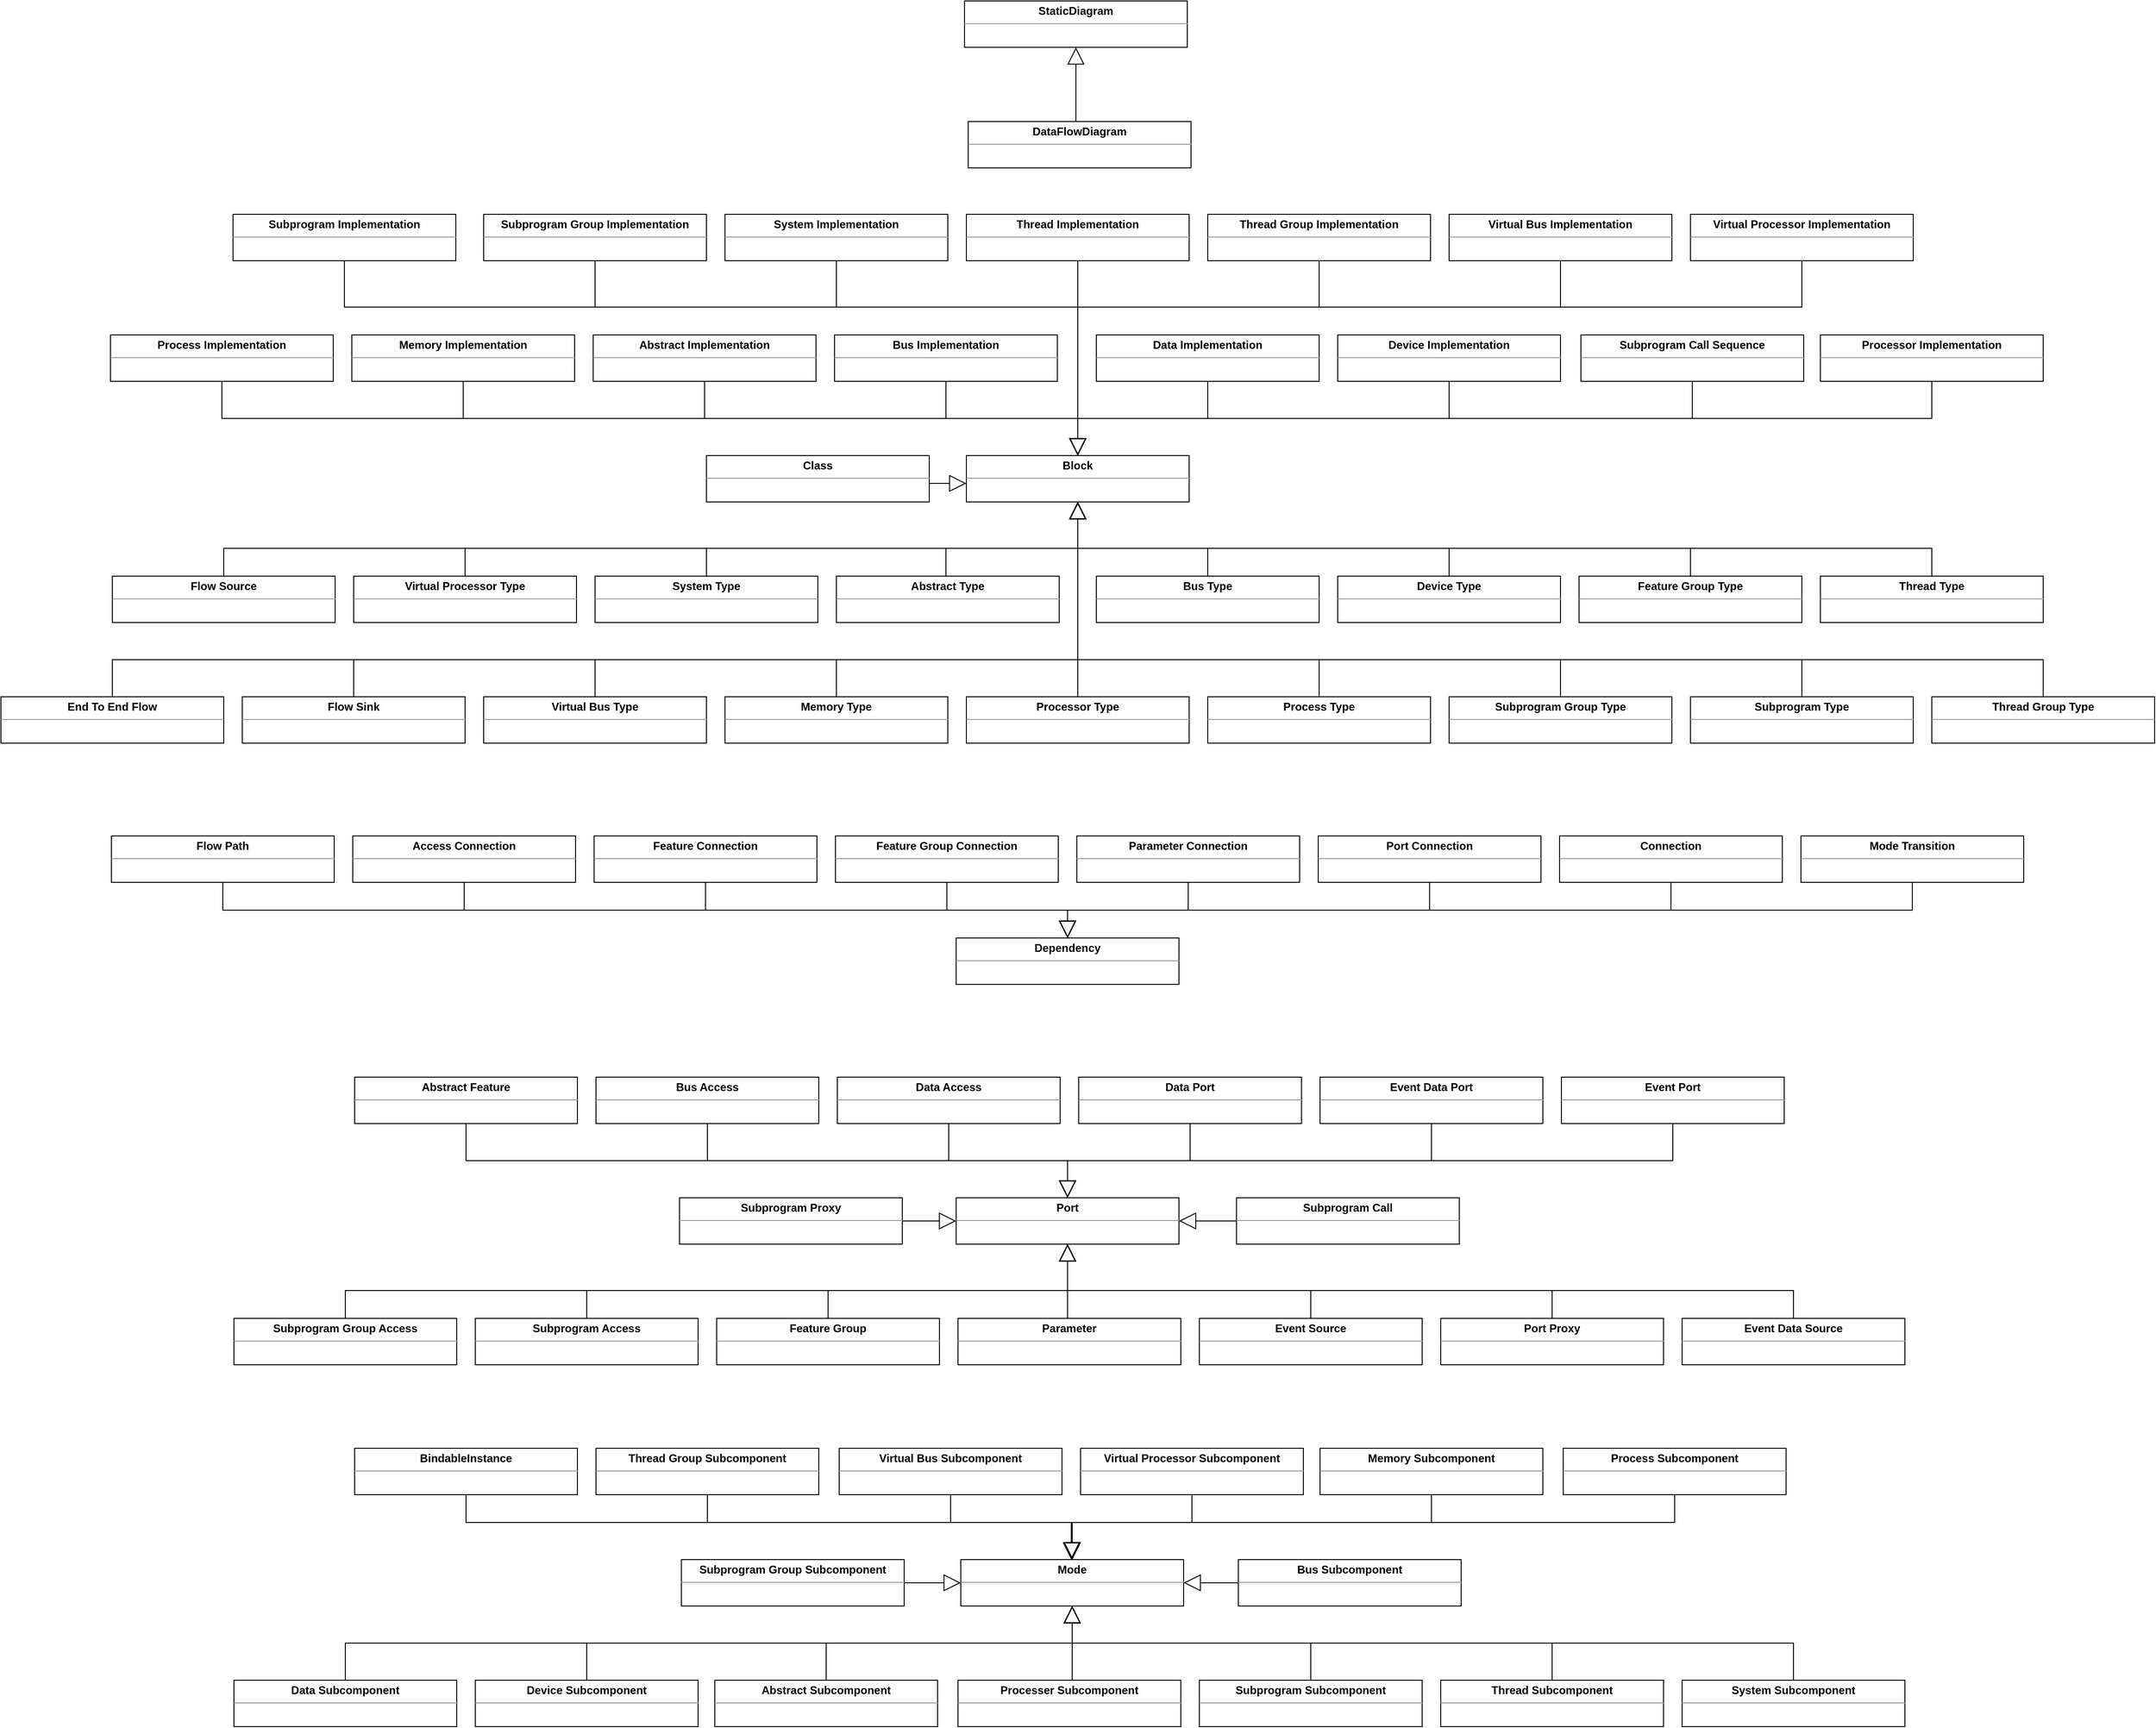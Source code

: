<mxfile version="16.0.0" type="github">
  <diagram id="YCTGJR02snR9csBezVZd" name="Page-1">
    <mxGraphModel dx="3671" dy="2757" grid="1" gridSize="10" guides="1" tooltips="1" connect="1" arrows="1" fold="1" page="1" pageScale="1" pageWidth="827" pageHeight="1169" math="0" shadow="0">
      <root>
        <mxCell id="0" />
        <mxCell id="1" parent="0" />
        <mxCell id="7-aJ9GHmP8vsTWekd-Si-12" value="&lt;p style=&quot;margin: 0px ; margin-top: 4px ; text-align: center&quot;&gt;&lt;b&gt;Block&lt;/b&gt;&lt;/p&gt;&lt;hr size=&quot;1&quot;&gt;&lt;div style=&quot;height: 2px&quot;&gt;&lt;/div&gt;" style="verticalAlign=top;align=left;overflow=fill;fontSize=12;fontFamily=Helvetica;html=1;" parent="1" vertex="1">
          <mxGeometry x="430" y="-660" width="240" height="50" as="geometry" />
        </mxCell>
        <mxCell id="7-aJ9GHmP8vsTWekd-Si-14" value="&lt;p style=&quot;margin: 0px ; margin-top: 4px ; text-align: center&quot;&gt;&lt;b&gt;Abstract Type&lt;/b&gt;&lt;/p&gt;&lt;hr size=&quot;1&quot;&gt;&lt;div style=&quot;height: 2px&quot;&gt;&lt;/div&gt;" style="verticalAlign=top;align=left;overflow=fill;fontSize=12;fontFamily=Helvetica;html=1;" parent="1" vertex="1">
          <mxGeometry x="290" y="-530" width="240" height="50" as="geometry" />
        </mxCell>
        <mxCell id="7-aJ9GHmP8vsTWekd-Si-15" value="&lt;p style=&quot;margin: 0px ; margin-top: 4px ; text-align: center&quot;&gt;&lt;b&gt;Bus Type&lt;/b&gt;&lt;/p&gt;&lt;hr size=&quot;1&quot;&gt;&lt;div style=&quot;height: 2px&quot;&gt;&lt;/div&gt;" style="verticalAlign=top;align=left;overflow=fill;fontSize=12;fontFamily=Helvetica;html=1;" parent="1" vertex="1">
          <mxGeometry x="570" y="-530" width="240" height="50" as="geometry" />
        </mxCell>
        <mxCell id="7-aJ9GHmP8vsTWekd-Si-16" value="&lt;p style=&quot;margin: 0px ; margin-top: 4px ; text-align: center&quot;&gt;&lt;b&gt;Device Type&lt;/b&gt;&lt;/p&gt;&lt;hr size=&quot;1&quot;&gt;&lt;div style=&quot;height: 2px&quot;&gt;&lt;/div&gt;" style="verticalAlign=top;align=left;overflow=fill;fontSize=12;fontFamily=Helvetica;html=1;" parent="1" vertex="1">
          <mxGeometry x="830" y="-530" width="240" height="50" as="geometry" />
        </mxCell>
        <mxCell id="7-aJ9GHmP8vsTWekd-Si-17" value="&lt;p style=&quot;margin: 0px ; margin-top: 4px ; text-align: center&quot;&gt;&lt;b&gt;Fe&lt;span style=&quot;white-space: pre&quot;&gt;ature Group&lt;/span&gt;&amp;nbsp;Type&lt;/b&gt;&lt;/p&gt;&lt;hr size=&quot;1&quot;&gt;&lt;div style=&quot;height: 2px&quot;&gt;&lt;/div&gt;" style="verticalAlign=top;align=left;overflow=fill;fontSize=12;fontFamily=Helvetica;html=1;" parent="1" vertex="1">
          <mxGeometry x="1090" y="-530" width="240" height="50" as="geometry" />
        </mxCell>
        <mxCell id="7-aJ9GHmP8vsTWekd-Si-18" value="&lt;p style=&quot;margin: 0px ; margin-top: 4px ; text-align: center&quot;&gt;&lt;b&gt;Memory Type&lt;/b&gt;&lt;/p&gt;&lt;hr size=&quot;1&quot;&gt;&lt;div style=&quot;height: 2px&quot;&gt;&lt;/div&gt;" style="verticalAlign=top;align=left;overflow=fill;fontSize=12;fontFamily=Helvetica;html=1;" parent="1" vertex="1">
          <mxGeometry x="170" y="-400" width="240" height="50" as="geometry" />
        </mxCell>
        <mxCell id="7-aJ9GHmP8vsTWekd-Si-19" value="&lt;p style=&quot;margin: 0px ; margin-top: 4px ; text-align: center&quot;&gt;&lt;b&gt;Process Type&lt;/b&gt;&lt;/p&gt;&lt;hr size=&quot;1&quot;&gt;&lt;div style=&quot;height: 2px&quot;&gt;&lt;/div&gt;" style="verticalAlign=top;align=left;overflow=fill;fontSize=12;fontFamily=Helvetica;html=1;" parent="1" vertex="1">
          <mxGeometry x="690" y="-400" width="240" height="50" as="geometry" />
        </mxCell>
        <mxCell id="7-aJ9GHmP8vsTWekd-Si-20" value="&lt;p style=&quot;margin: 0px ; margin-top: 4px ; text-align: center&quot;&gt;&lt;b&gt;Processor Type&lt;/b&gt;&lt;/p&gt;&lt;hr size=&quot;1&quot;&gt;&lt;div style=&quot;height: 2px&quot;&gt;&lt;/div&gt;" style="verticalAlign=top;align=left;overflow=fill;fontSize=12;fontFamily=Helvetica;html=1;" parent="1" vertex="1">
          <mxGeometry x="430" y="-400" width="240" height="50" as="geometry" />
        </mxCell>
        <mxCell id="7-aJ9GHmP8vsTWekd-Si-21" value="&lt;p style=&quot;margin: 0px ; margin-top: 4px ; text-align: center&quot;&gt;&lt;b&gt;Subprogram Type&lt;/b&gt;&lt;/p&gt;&lt;hr size=&quot;1&quot;&gt;&lt;div style=&quot;height: 2px&quot;&gt;&lt;/div&gt;" style="verticalAlign=top;align=left;overflow=fill;fontSize=12;fontFamily=Helvetica;html=1;" parent="1" vertex="1">
          <mxGeometry x="1210" y="-400" width="240" height="50" as="geometry" />
        </mxCell>
        <mxCell id="7-aJ9GHmP8vsTWekd-Si-22" value="&lt;p style=&quot;margin: 0px ; margin-top: 4px ; text-align: center&quot;&gt;&lt;b&gt;Subprogram Group Type&lt;/b&gt;&lt;/p&gt;&lt;hr size=&quot;1&quot;&gt;&lt;div style=&quot;height: 2px&quot;&gt;&lt;/div&gt;" style="verticalAlign=top;align=left;overflow=fill;fontSize=12;fontFamily=Helvetica;html=1;" parent="1" vertex="1">
          <mxGeometry x="950" y="-400" width="240" height="50" as="geometry" />
        </mxCell>
        <mxCell id="7-aJ9GHmP8vsTWekd-Si-23" value="&lt;p style=&quot;margin: 0px ; margin-top: 4px ; text-align: center&quot;&gt;&lt;b&gt;System Type&lt;/b&gt;&lt;/p&gt;&lt;hr size=&quot;1&quot;&gt;&lt;div style=&quot;height: 2px&quot;&gt;&lt;/div&gt;" style="verticalAlign=top;align=left;overflow=fill;fontSize=12;fontFamily=Helvetica;html=1;" parent="1" vertex="1">
          <mxGeometry x="30" y="-530" width="240" height="50" as="geometry" />
        </mxCell>
        <mxCell id="7-aJ9GHmP8vsTWekd-Si-24" value="&lt;p style=&quot;margin: 0px ; margin-top: 4px ; text-align: center&quot;&gt;&lt;b&gt;Thread Type&lt;/b&gt;&lt;/p&gt;&lt;hr size=&quot;1&quot;&gt;&lt;div style=&quot;height: 2px&quot;&gt;&lt;/div&gt;" style="verticalAlign=top;align=left;overflow=fill;fontSize=12;fontFamily=Helvetica;html=1;" parent="1" vertex="1">
          <mxGeometry x="1350" y="-530" width="240" height="50" as="geometry" />
        </mxCell>
        <mxCell id="7-aJ9GHmP8vsTWekd-Si-25" value="&lt;p style=&quot;margin: 0px ; margin-top: 4px ; text-align: center&quot;&gt;&lt;b&gt;Thread Group Type&lt;/b&gt;&lt;/p&gt;&lt;hr size=&quot;1&quot;&gt;&lt;div style=&quot;height: 2px&quot;&gt;&lt;/div&gt;" style="verticalAlign=top;align=left;overflow=fill;fontSize=12;fontFamily=Helvetica;html=1;" parent="1" vertex="1">
          <mxGeometry x="1470" y="-400" width="240" height="50" as="geometry" />
        </mxCell>
        <mxCell id="7-aJ9GHmP8vsTWekd-Si-26" value="&lt;p style=&quot;margin: 0px ; margin-top: 4px ; text-align: center&quot;&gt;&lt;b&gt;Virtual Bus Type&lt;/b&gt;&lt;/p&gt;&lt;hr size=&quot;1&quot;&gt;&lt;div style=&quot;height: 2px&quot;&gt;&lt;/div&gt;" style="verticalAlign=top;align=left;overflow=fill;fontSize=12;fontFamily=Helvetica;html=1;" parent="1" vertex="1">
          <mxGeometry x="-90" y="-400" width="240" height="50" as="geometry" />
        </mxCell>
        <mxCell id="7-aJ9GHmP8vsTWekd-Si-27" value="&lt;p style=&quot;margin: 0px ; margin-top: 4px ; text-align: center&quot;&gt;&lt;b&gt;Virtual Processor Type&lt;/b&gt;&lt;/p&gt;&lt;hr size=&quot;1&quot;&gt;&lt;div style=&quot;height: 2px&quot;&gt;&lt;/div&gt;" style="verticalAlign=top;align=left;overflow=fill;fontSize=12;fontFamily=Helvetica;html=1;" parent="1" vertex="1">
          <mxGeometry x="-230" y="-530" width="240" height="50" as="geometry" />
        </mxCell>
        <mxCell id="7-aJ9GHmP8vsTWekd-Si-29" value="&lt;p style=&quot;margin: 0px ; margin-top: 4px ; text-align: center&quot;&gt;&lt;b&gt;Dependency&lt;/b&gt;&lt;/p&gt;&lt;hr size=&quot;1&quot;&gt;&lt;div style=&quot;height: 2px&quot;&gt;&lt;/div&gt;" style="verticalAlign=top;align=left;overflow=fill;fontSize=12;fontFamily=Helvetica;html=1;" parent="1" vertex="1">
          <mxGeometry x="419" y="-140" width="240" height="50" as="geometry" />
        </mxCell>
        <mxCell id="7-aJ9GHmP8vsTWekd-Si-30" value="&lt;p style=&quot;margin: 0px ; margin-top: 4px ; text-align: center&quot;&gt;&lt;b&gt;Access Connection&lt;/b&gt;&lt;/p&gt;&lt;hr size=&quot;1&quot;&gt;&lt;div style=&quot;height: 2px&quot;&gt;&lt;/div&gt;" style="verticalAlign=top;align=left;overflow=fill;fontSize=12;fontFamily=Helvetica;html=1;" parent="1" vertex="1">
          <mxGeometry x="-231" y="-250" width="240" height="50" as="geometry" />
        </mxCell>
        <mxCell id="7-aJ9GHmP8vsTWekd-Si-31" value="&lt;p style=&quot;margin: 0px ; margin-top: 4px ; text-align: center&quot;&gt;&lt;b&gt;Feature Connection&lt;/b&gt;&lt;/p&gt;&lt;hr size=&quot;1&quot;&gt;&lt;div style=&quot;height: 2px&quot;&gt;&lt;/div&gt;" style="verticalAlign=top;align=left;overflow=fill;fontSize=12;fontFamily=Helvetica;html=1;" parent="1" vertex="1">
          <mxGeometry x="29" y="-250" width="240" height="50" as="geometry" />
        </mxCell>
        <mxCell id="7-aJ9GHmP8vsTWekd-Si-32" value="&lt;p style=&quot;margin: 0px ; margin-top: 4px ; text-align: center&quot;&gt;&lt;b&gt;Feature Group Connection&lt;/b&gt;&lt;/p&gt;&lt;hr size=&quot;1&quot;&gt;&lt;div style=&quot;height: 2px&quot;&gt;&lt;/div&gt;" style="verticalAlign=top;align=left;overflow=fill;fontSize=12;fontFamily=Helvetica;html=1;" parent="1" vertex="1">
          <mxGeometry x="289" y="-250" width="240" height="50" as="geometry" />
        </mxCell>
        <mxCell id="7-aJ9GHmP8vsTWekd-Si-34" value="&lt;p style=&quot;margin: 0px ; margin-top: 4px ; text-align: center&quot;&gt;&lt;b&gt;Parameter Connection&lt;/b&gt;&lt;/p&gt;&lt;hr size=&quot;1&quot;&gt;&lt;div style=&quot;height: 2px&quot;&gt;&lt;/div&gt;" style="verticalAlign=top;align=left;overflow=fill;fontSize=12;fontFamily=Helvetica;html=1;" parent="1" vertex="1">
          <mxGeometry x="549" y="-250" width="240" height="50" as="geometry" />
        </mxCell>
        <mxCell id="7-aJ9GHmP8vsTWekd-Si-35" value="&lt;p style=&quot;margin: 0px ; margin-top: 4px ; text-align: center&quot;&gt;&lt;b&gt;Port Connection&lt;/b&gt;&lt;/p&gt;&lt;hr size=&quot;1&quot;&gt;&lt;div style=&quot;height: 2px&quot;&gt;&lt;/div&gt;" style="verticalAlign=top;align=left;overflow=fill;fontSize=12;fontFamily=Helvetica;html=1;" parent="1" vertex="1">
          <mxGeometry x="809" y="-250" width="240" height="50" as="geometry" />
        </mxCell>
        <mxCell id="7-aJ9GHmP8vsTWekd-Si-36" value="&lt;p style=&quot;margin: 0px ; margin-top: 4px ; text-align: center&quot;&gt;&lt;b&gt;Connection&lt;/b&gt;&lt;/p&gt;&lt;hr size=&quot;1&quot;&gt;&lt;div style=&quot;height: 2px&quot;&gt;&lt;/div&gt;" style="verticalAlign=top;align=left;overflow=fill;fontSize=12;fontFamily=Helvetica;html=1;" parent="1" vertex="1">
          <mxGeometry x="1069" y="-250" width="240" height="50" as="geometry" />
        </mxCell>
        <mxCell id="7-aJ9GHmP8vsTWekd-Si-37" value="&lt;p style=&quot;margin: 0px ; margin-top: 4px ; text-align: center&quot;&gt;&lt;b&gt;Port&lt;/b&gt;&lt;/p&gt;&lt;hr size=&quot;1&quot;&gt;&lt;div style=&quot;height: 2px&quot;&gt;&lt;/div&gt;" style="verticalAlign=top;align=left;overflow=fill;fontSize=12;fontFamily=Helvetica;html=1;" parent="1" vertex="1">
          <mxGeometry x="419" y="140" width="240" height="50" as="geometry" />
        </mxCell>
        <mxCell id="7-aJ9GHmP8vsTWekd-Si-38" value="&lt;p style=&quot;margin: 0px ; margin-top: 4px ; text-align: center&quot;&gt;&lt;b&gt;Bus Access&lt;/b&gt;&lt;/p&gt;&lt;hr size=&quot;1&quot;&gt;&lt;div style=&quot;height: 2px&quot;&gt;&lt;/div&gt;" style="verticalAlign=top;align=left;overflow=fill;fontSize=12;fontFamily=Helvetica;html=1;" parent="1" vertex="1">
          <mxGeometry x="31" y="10" width="240" height="50" as="geometry" />
        </mxCell>
        <mxCell id="7-aJ9GHmP8vsTWekd-Si-39" value="&lt;p style=&quot;margin: 0px ; margin-top: 4px ; text-align: center&quot;&gt;&lt;b&gt;Abstract Feature&lt;/b&gt;&lt;/p&gt;&lt;hr size=&quot;1&quot;&gt;&lt;div style=&quot;height: 2px&quot;&gt;&lt;/div&gt;" style="verticalAlign=top;align=left;overflow=fill;fontSize=12;fontFamily=Helvetica;html=1;" parent="1" vertex="1">
          <mxGeometry x="-229" y="10" width="240" height="50" as="geometry" />
        </mxCell>
        <mxCell id="7-aJ9GHmP8vsTWekd-Si-40" value="&lt;p style=&quot;margin: 0px ; margin-top: 4px ; text-align: center&quot;&gt;&lt;b&gt;Data Access&lt;/b&gt;&lt;/p&gt;&lt;hr size=&quot;1&quot;&gt;&lt;div style=&quot;height: 2px&quot;&gt;&lt;/div&gt;" style="verticalAlign=top;align=left;overflow=fill;fontSize=12;fontFamily=Helvetica;html=1;" parent="1" vertex="1">
          <mxGeometry x="291" y="10" width="240" height="50" as="geometry" />
        </mxCell>
        <mxCell id="7-aJ9GHmP8vsTWekd-Si-41" value="&lt;p style=&quot;margin: 0px ; margin-top: 4px ; text-align: center&quot;&gt;&lt;b&gt;Data Port&lt;/b&gt;&lt;/p&gt;&lt;hr size=&quot;1&quot;&gt;&lt;div style=&quot;height: 2px&quot;&gt;&lt;/div&gt;" style="verticalAlign=top;align=left;overflow=fill;fontSize=12;fontFamily=Helvetica;html=1;" parent="1" vertex="1">
          <mxGeometry x="551" y="10" width="240" height="50" as="geometry" />
        </mxCell>
        <mxCell id="7-aJ9GHmP8vsTWekd-Si-42" value="&lt;p style=&quot;margin: 0px ; margin-top: 4px ; text-align: center&quot;&gt;&lt;b&gt;Event Data Port&lt;/b&gt;&lt;/p&gt;&lt;hr size=&quot;1&quot;&gt;&lt;div style=&quot;height: 2px&quot;&gt;&lt;/div&gt;" style="verticalAlign=top;align=left;overflow=fill;fontSize=12;fontFamily=Helvetica;html=1;" parent="1" vertex="1">
          <mxGeometry x="811" y="10" width="240" height="50" as="geometry" />
        </mxCell>
        <mxCell id="7-aJ9GHmP8vsTWekd-Si-43" value="&lt;p style=&quot;margin: 0px ; margin-top: 4px ; text-align: center&quot;&gt;&lt;b&gt;Event Port&lt;/b&gt;&lt;/p&gt;&lt;hr size=&quot;1&quot;&gt;&lt;div style=&quot;height: 2px&quot;&gt;&lt;/div&gt;" style="verticalAlign=top;align=left;overflow=fill;fontSize=12;fontFamily=Helvetica;html=1;" parent="1" vertex="1">
          <mxGeometry x="1071" y="10" width="240" height="50" as="geometry" />
        </mxCell>
        <mxCell id="7-aJ9GHmP8vsTWekd-Si-44" value="&lt;p style=&quot;margin: 0px ; margin-top: 4px ; text-align: center&quot;&gt;&lt;b&gt;Feature Group&lt;/b&gt;&lt;/p&gt;&lt;hr size=&quot;1&quot;&gt;&lt;div style=&quot;height: 2px&quot;&gt;&lt;/div&gt;" style="verticalAlign=top;align=left;overflow=fill;fontSize=12;fontFamily=Helvetica;html=1;" parent="1" vertex="1">
          <mxGeometry x="161" y="270" width="240" height="50" as="geometry" />
        </mxCell>
        <mxCell id="7-aJ9GHmP8vsTWekd-Si-45" value="&lt;p style=&quot;margin: 0px ; margin-top: 4px ; text-align: center&quot;&gt;&lt;b&gt;Parameter&lt;/b&gt;&lt;/p&gt;&lt;hr size=&quot;1&quot;&gt;&lt;div style=&quot;height: 2px&quot;&gt;&lt;/div&gt;" style="verticalAlign=top;align=left;overflow=fill;fontSize=12;fontFamily=Helvetica;html=1;" parent="1" vertex="1">
          <mxGeometry x="421" y="270" width="240" height="50" as="geometry" />
        </mxCell>
        <mxCell id="7-aJ9GHmP8vsTWekd-Si-46" value="&lt;p style=&quot;margin: 0px ; margin-top: 4px ; text-align: center&quot;&gt;&lt;b&gt;Subprogram Access&lt;/b&gt;&lt;/p&gt;&lt;hr size=&quot;1&quot;&gt;&lt;div style=&quot;height: 2px&quot;&gt;&lt;/div&gt;" style="verticalAlign=top;align=left;overflow=fill;fontSize=12;fontFamily=Helvetica;html=1;" parent="1" vertex="1">
          <mxGeometry x="-99" y="270" width="240" height="50" as="geometry" />
        </mxCell>
        <mxCell id="7-aJ9GHmP8vsTWekd-Si-47" value="&lt;p style=&quot;margin: 0px ; margin-top: 4px ; text-align: center&quot;&gt;&lt;b&gt;Subprogram Group Access&lt;/b&gt;&lt;/p&gt;&lt;hr size=&quot;1&quot;&gt;&lt;div style=&quot;height: 2px&quot;&gt;&lt;/div&gt;" style="verticalAlign=top;align=left;overflow=fill;fontSize=12;fontFamily=Helvetica;html=1;" parent="1" vertex="1">
          <mxGeometry x="-359" y="270" width="240" height="50" as="geometry" />
        </mxCell>
        <mxCell id="7-aJ9GHmP8vsTWekd-Si-48" value="&lt;p style=&quot;margin: 0px ; margin-top: 4px ; text-align: center&quot;&gt;&lt;b&gt;Event Source&lt;/b&gt;&lt;br&gt;&lt;/p&gt;&lt;hr size=&quot;1&quot;&gt;&lt;div style=&quot;height: 2px&quot;&gt;&lt;/div&gt;" style="verticalAlign=top;align=left;overflow=fill;fontSize=12;fontFamily=Helvetica;html=1;" parent="1" vertex="1">
          <mxGeometry x="681" y="270" width="240" height="50" as="geometry" />
        </mxCell>
        <mxCell id="7-aJ9GHmP8vsTWekd-Si-49" value="&lt;p style=&quot;margin: 0px ; margin-top: 4px ; text-align: center&quot;&gt;&lt;b&gt;Event Data Source&lt;/b&gt;&lt;br&gt;&lt;/p&gt;&lt;hr size=&quot;1&quot;&gt;&lt;div style=&quot;height: 2px&quot;&gt;&lt;/div&gt;" style="verticalAlign=top;align=left;overflow=fill;fontSize=12;fontFamily=Helvetica;html=1;" parent="1" vertex="1">
          <mxGeometry x="1201" y="270" width="240" height="50" as="geometry" />
        </mxCell>
        <mxCell id="7-aJ9GHmP8vsTWekd-Si-50" value="&lt;p style=&quot;margin: 0px ; margin-top: 4px ; text-align: center&quot;&gt;&lt;b&gt;Subprogram Proxy&lt;/b&gt;&lt;/p&gt;&lt;hr size=&quot;1&quot;&gt;&lt;div style=&quot;height: 2px&quot;&gt;&lt;/div&gt;" style="verticalAlign=top;align=left;overflow=fill;fontSize=12;fontFamily=Helvetica;html=1;" parent="1" vertex="1">
          <mxGeometry x="121" y="140" width="240" height="50" as="geometry" />
        </mxCell>
        <mxCell id="7-aJ9GHmP8vsTWekd-Si-51" value="&lt;p style=&quot;margin: 0px ; margin-top: 4px ; text-align: center&quot;&gt;&lt;b&gt;Port Proxy&lt;/b&gt;&lt;/p&gt;&lt;hr size=&quot;1&quot;&gt;&lt;div style=&quot;height: 2px&quot;&gt;&lt;/div&gt;" style="verticalAlign=top;align=left;overflow=fill;fontSize=12;fontFamily=Helvetica;html=1;" parent="1" vertex="1">
          <mxGeometry x="941" y="270" width="240" height="50" as="geometry" />
        </mxCell>
        <mxCell id="7-aJ9GHmP8vsTWekd-Si-52" value="&lt;p style=&quot;margin: 0px ; margin-top: 4px ; text-align: center&quot;&gt;&lt;b&gt;BindableInstance&lt;/b&gt;&lt;/p&gt;&lt;hr size=&quot;1&quot;&gt;&lt;div style=&quot;height: 2px&quot;&gt;&lt;/div&gt;" style="verticalAlign=top;align=left;overflow=fill;fontSize=12;fontFamily=Helvetica;html=1;" parent="1" vertex="1">
          <mxGeometry x="-229" y="410" width="240" height="50" as="geometry" />
        </mxCell>
        <mxCell id="7-aJ9GHmP8vsTWekd-Si-53" value="&lt;p style=&quot;margin: 0px ; margin-top: 4px ; text-align: center&quot;&gt;&lt;b&gt;Abstract Subcomponent&lt;/b&gt;&lt;/p&gt;&lt;hr size=&quot;1&quot;&gt;&lt;div style=&quot;height: 2px&quot;&gt;&lt;/div&gt;" style="verticalAlign=top;align=left;overflow=fill;fontSize=12;fontFamily=Helvetica;html=1;" parent="1" vertex="1">
          <mxGeometry x="159" y="660" width="240" height="50" as="geometry" />
        </mxCell>
        <mxCell id="7-aJ9GHmP8vsTWekd-Si-54" value="&lt;p style=&quot;margin: 0px ; margin-top: 4px ; text-align: center&quot;&gt;&lt;b&gt;Bus Subcomponent&lt;/b&gt;&lt;/p&gt;&lt;hr size=&quot;1&quot;&gt;&lt;div style=&quot;height: 2px&quot;&gt;&lt;/div&gt;" style="verticalAlign=top;align=left;overflow=fill;fontSize=12;fontFamily=Helvetica;html=1;" parent="1" vertex="1">
          <mxGeometry x="723" y="530" width="240" height="50" as="geometry" />
        </mxCell>
        <mxCell id="7-aJ9GHmP8vsTWekd-Si-55" value="&lt;p style=&quot;margin: 0px ; margin-top: 4px ; text-align: center&quot;&gt;&lt;b&gt;Data Subcomponent&lt;/b&gt;&lt;/p&gt;&lt;hr size=&quot;1&quot;&gt;&lt;div style=&quot;height: 2px&quot;&gt;&lt;/div&gt;" style="verticalAlign=top;align=left;overflow=fill;fontSize=12;fontFamily=Helvetica;html=1;" parent="1" vertex="1">
          <mxGeometry x="-359" y="660" width="240" height="50" as="geometry" />
        </mxCell>
        <mxCell id="7-aJ9GHmP8vsTWekd-Si-56" value="&lt;p style=&quot;margin: 0px ; margin-top: 4px ; text-align: center&quot;&gt;&lt;b&gt;Device Subcomponent&lt;/b&gt;&lt;/p&gt;&lt;hr size=&quot;1&quot;&gt;&lt;div style=&quot;height: 2px&quot;&gt;&lt;/div&gt;" style="verticalAlign=top;align=left;overflow=fill;fontSize=12;fontFamily=Helvetica;html=1;" parent="1" vertex="1">
          <mxGeometry x="-99" y="660" width="240" height="50" as="geometry" />
        </mxCell>
        <mxCell id="7-aJ9GHmP8vsTWekd-Si-57" value="&lt;p style=&quot;margin: 0px ; margin-top: 4px ; text-align: center&quot;&gt;&lt;b&gt;Memory Subcomponent&lt;/b&gt;&lt;/p&gt;&lt;hr size=&quot;1&quot;&gt;&lt;div style=&quot;height: 2px&quot;&gt;&lt;/div&gt;" style="verticalAlign=top;align=left;overflow=fill;fontSize=12;fontFamily=Helvetica;html=1;" parent="1" vertex="1">
          <mxGeometry x="811" y="410" width="240" height="50" as="geometry" />
        </mxCell>
        <mxCell id="7-aJ9GHmP8vsTWekd-Si-58" value="&lt;p style=&quot;margin: 0px ; margin-top: 4px ; text-align: center&quot;&gt;&lt;b&gt;Process Subcomponent&lt;/b&gt;&lt;/p&gt;&lt;hr size=&quot;1&quot;&gt;&lt;div style=&quot;height: 2px&quot;&gt;&lt;/div&gt;" style="verticalAlign=top;align=left;overflow=fill;fontSize=12;fontFamily=Helvetica;html=1;" parent="1" vertex="1">
          <mxGeometry x="1073" y="410" width="240" height="50" as="geometry" />
        </mxCell>
        <mxCell id="7-aJ9GHmP8vsTWekd-Si-59" value="&lt;p style=&quot;margin: 0px ; margin-top: 4px ; text-align: center&quot;&gt;&lt;b&gt;Processer Subcomponent&lt;/b&gt;&lt;/p&gt;&lt;hr size=&quot;1&quot;&gt;&lt;div style=&quot;height: 2px&quot;&gt;&lt;/div&gt;" style="verticalAlign=top;align=left;overflow=fill;fontSize=12;fontFamily=Helvetica;html=1;" parent="1" vertex="1">
          <mxGeometry x="421" y="660" width="240" height="50" as="geometry" />
        </mxCell>
        <mxCell id="7-aJ9GHmP8vsTWekd-Si-60" value="&lt;p style=&quot;margin: 0px ; margin-top: 4px ; text-align: center&quot;&gt;&lt;b&gt;Subprogram Subcomponent&lt;/b&gt;&lt;/p&gt;&lt;hr size=&quot;1&quot;&gt;&lt;div style=&quot;height: 2px&quot;&gt;&lt;/div&gt;" style="verticalAlign=top;align=left;overflow=fill;fontSize=12;fontFamily=Helvetica;html=1;" parent="1" vertex="1">
          <mxGeometry x="681" y="660" width="240" height="50" as="geometry" />
        </mxCell>
        <mxCell id="7-aJ9GHmP8vsTWekd-Si-61" value="&lt;p style=&quot;margin: 0px ; margin-top: 4px ; text-align: center&quot;&gt;&lt;b&gt;Subprogram Group Subcomponent&lt;/b&gt;&lt;/p&gt;&lt;hr size=&quot;1&quot;&gt;&lt;div style=&quot;height: 2px&quot;&gt;&lt;/div&gt;" style="verticalAlign=top;align=left;overflow=fill;fontSize=12;fontFamily=Helvetica;html=1;" parent="1" vertex="1">
          <mxGeometry x="123" y="530" width="240" height="50" as="geometry" />
        </mxCell>
        <mxCell id="7-aJ9GHmP8vsTWekd-Si-62" value="&lt;p style=&quot;margin: 0px ; margin-top: 4px ; text-align: center&quot;&gt;&lt;b&gt;System Subcomponent&lt;/b&gt;&lt;/p&gt;&lt;hr size=&quot;1&quot;&gt;&lt;div style=&quot;height: 2px&quot;&gt;&lt;/div&gt;" style="verticalAlign=top;align=left;overflow=fill;fontSize=12;fontFamily=Helvetica;html=1;" parent="1" vertex="1">
          <mxGeometry x="1201" y="660" width="240" height="50" as="geometry" />
        </mxCell>
        <mxCell id="7-aJ9GHmP8vsTWekd-Si-63" value="&lt;p style=&quot;margin: 0px ; margin-top: 4px ; text-align: center&quot;&gt;&lt;b&gt;Thread Subcomponent&lt;/b&gt;&lt;/p&gt;&lt;hr size=&quot;1&quot;&gt;&lt;div style=&quot;height: 2px&quot;&gt;&lt;/div&gt;" style="verticalAlign=top;align=left;overflow=fill;fontSize=12;fontFamily=Helvetica;html=1;" parent="1" vertex="1">
          <mxGeometry x="941" y="660" width="240" height="50" as="geometry" />
        </mxCell>
        <mxCell id="7-aJ9GHmP8vsTWekd-Si-64" value="&lt;p style=&quot;margin: 0px ; margin-top: 4px ; text-align: center&quot;&gt;&lt;b&gt;Thread Group Subcomponent&lt;/b&gt;&lt;/p&gt;&lt;hr size=&quot;1&quot;&gt;&lt;div style=&quot;height: 2px&quot;&gt;&lt;/div&gt;" style="verticalAlign=top;align=left;overflow=fill;fontSize=12;fontFamily=Helvetica;html=1;" parent="1" vertex="1">
          <mxGeometry x="31" y="410" width="240" height="50" as="geometry" />
        </mxCell>
        <mxCell id="7-aJ9GHmP8vsTWekd-Si-65" value="&lt;p style=&quot;margin: 0px ; margin-top: 4px ; text-align: center&quot;&gt;&lt;b&gt;Virtual Bus Subcomponent&lt;/b&gt;&lt;/p&gt;&lt;hr size=&quot;1&quot;&gt;&lt;div style=&quot;height: 2px&quot;&gt;&lt;/div&gt;" style="verticalAlign=top;align=left;overflow=fill;fontSize=12;fontFamily=Helvetica;html=1;" parent="1" vertex="1">
          <mxGeometry x="293" y="410" width="240" height="50" as="geometry" />
        </mxCell>
        <mxCell id="7-aJ9GHmP8vsTWekd-Si-66" value="&lt;p style=&quot;margin: 0px ; margin-top: 4px ; text-align: center&quot;&gt;&lt;b&gt;Virtual&amp;nbsp;Processor&amp;nbsp;Subcomponent&lt;/b&gt;&lt;/p&gt;&lt;hr size=&quot;1&quot;&gt;&lt;div style=&quot;height: 2px&quot;&gt;&lt;/div&gt;" style="verticalAlign=top;align=left;overflow=fill;fontSize=12;fontFamily=Helvetica;html=1;" parent="1" vertex="1">
          <mxGeometry x="553" y="410" width="240" height="50" as="geometry" />
        </mxCell>
        <mxCell id="7-aJ9GHmP8vsTWekd-Si-67" value="&lt;p style=&quot;margin: 0px ; margin-top: 4px ; text-align: center&quot;&gt;&lt;b&gt;Flow Path&lt;/b&gt;&lt;/p&gt;&lt;hr size=&quot;1&quot;&gt;&lt;div style=&quot;height: 2px&quot;&gt;&lt;/div&gt;" style="verticalAlign=top;align=left;overflow=fill;fontSize=12;fontFamily=Helvetica;html=1;" parent="1" vertex="1">
          <mxGeometry x="-491" y="-250" width="240" height="50" as="geometry" />
        </mxCell>
        <mxCell id="7-aJ9GHmP8vsTWekd-Si-68" value="&lt;p style=&quot;margin: 0px ; margin-top: 4px ; text-align: center&quot;&gt;&lt;b&gt;Flow Sink&lt;/b&gt;&lt;/p&gt;&lt;hr size=&quot;1&quot;&gt;&lt;div style=&quot;height: 2px&quot;&gt;&lt;/div&gt;" style="verticalAlign=top;align=left;overflow=fill;fontSize=12;fontFamily=Helvetica;html=1;" parent="1" vertex="1">
          <mxGeometry x="-350" y="-400" width="240" height="50" as="geometry" />
        </mxCell>
        <mxCell id="7-aJ9GHmP8vsTWekd-Si-69" value="&lt;p style=&quot;margin: 0px ; margin-top: 4px ; text-align: center&quot;&gt;&lt;b&gt;Flow Source&lt;/b&gt;&lt;/p&gt;&lt;hr size=&quot;1&quot;&gt;&lt;div style=&quot;height: 2px&quot;&gt;&lt;/div&gt;" style="verticalAlign=top;align=left;overflow=fill;fontSize=12;fontFamily=Helvetica;html=1;" parent="1" vertex="1">
          <mxGeometry x="-490" y="-530" width="240" height="50" as="geometry" />
        </mxCell>
        <mxCell id="7-aJ9GHmP8vsTWekd-Si-70" value="&lt;p style=&quot;margin: 0px ; margin-top: 4px ; text-align: center&quot;&gt;&lt;b&gt;End To End Flow&lt;/b&gt;&lt;/p&gt;&lt;hr size=&quot;1&quot;&gt;&lt;div style=&quot;height: 2px&quot;&gt;&lt;/div&gt;" style="verticalAlign=top;align=left;overflow=fill;fontSize=12;fontFamily=Helvetica;html=1;" parent="1" vertex="1">
          <mxGeometry x="-610" y="-400" width="240" height="50" as="geometry" />
        </mxCell>
        <mxCell id="7-aJ9GHmP8vsTWekd-Si-71" value="&lt;p style=&quot;margin: 0px ; margin-top: 4px ; text-align: center&quot;&gt;&lt;b&gt;StaticDiagram&lt;/b&gt;&lt;/p&gt;&lt;hr size=&quot;1&quot;&gt;&lt;div style=&quot;height: 2px&quot;&gt;&lt;/div&gt;" style="verticalAlign=top;align=left;overflow=fill;fontSize=12;fontFamily=Helvetica;html=1;" parent="1" vertex="1">
          <mxGeometry x="428" y="-1150" width="240" height="50" as="geometry" />
        </mxCell>
        <mxCell id="7-aJ9GHmP8vsTWekd-Si-72" value="&lt;p style=&quot;margin: 0px ; margin-top: 4px ; text-align: center&quot;&gt;&lt;b&gt;DataFlowDiagram&lt;/b&gt;&lt;/p&gt;&lt;hr size=&quot;1&quot;&gt;&lt;div style=&quot;height: 2px&quot;&gt;&lt;/div&gt;" style="verticalAlign=top;align=left;overflow=fill;fontSize=12;fontFamily=Helvetica;html=1;" parent="1" vertex="1">
          <mxGeometry x="432" y="-1020" width="240" height="50" as="geometry" />
        </mxCell>
        <mxCell id="7-aJ9GHmP8vsTWekd-Si-73" value="&lt;p style=&quot;margin: 0px ; margin-top: 4px ; text-align: center&quot;&gt;&lt;b&gt;Abstract Implementation&lt;/b&gt;&lt;/p&gt;&lt;hr size=&quot;1&quot;&gt;&lt;div style=&quot;height: 2px&quot;&gt;&lt;/div&gt;" style="verticalAlign=top;align=left;overflow=fill;fontSize=12;fontFamily=Helvetica;html=1;" parent="1" vertex="1">
          <mxGeometry x="28" y="-790" width="240" height="50" as="geometry" />
        </mxCell>
        <mxCell id="7-aJ9GHmP8vsTWekd-Si-74" value="&lt;p style=&quot;margin: 0px ; margin-top: 4px ; text-align: center&quot;&gt;&lt;b&gt;Bus Implementation&lt;/b&gt;&lt;/p&gt;&lt;hr size=&quot;1&quot;&gt;&lt;div style=&quot;height: 2px&quot;&gt;&lt;/div&gt;" style="verticalAlign=top;align=left;overflow=fill;fontSize=12;fontFamily=Helvetica;html=1;" parent="1" vertex="1">
          <mxGeometry x="288" y="-790" width="240" height="50" as="geometry" />
        </mxCell>
        <mxCell id="7-aJ9GHmP8vsTWekd-Si-75" value="&lt;p style=&quot;margin: 0px ; margin-top: 4px ; text-align: center&quot;&gt;&lt;b&gt;Data Implementation&lt;/b&gt;&lt;/p&gt;&lt;hr size=&quot;1&quot;&gt;&lt;div style=&quot;height: 2px&quot;&gt;&lt;/div&gt;" style="verticalAlign=top;align=left;overflow=fill;fontSize=12;fontFamily=Helvetica;html=1;" parent="1" vertex="1">
          <mxGeometry x="570" y="-790" width="240" height="50" as="geometry" />
        </mxCell>
        <mxCell id="7-aJ9GHmP8vsTWekd-Si-76" value="&lt;p style=&quot;margin: 0px ; margin-top: 4px ; text-align: center&quot;&gt;&lt;b&gt;Device Implementation&lt;/b&gt;&lt;/p&gt;&lt;hr size=&quot;1&quot;&gt;&lt;div style=&quot;height: 2px&quot;&gt;&lt;/div&gt;" style="verticalAlign=top;align=left;overflow=fill;fontSize=12;fontFamily=Helvetica;html=1;" parent="1" vertex="1">
          <mxGeometry x="830" y="-790" width="240" height="50" as="geometry" />
        </mxCell>
        <mxCell id="7-aJ9GHmP8vsTWekd-Si-77" value="&lt;p style=&quot;margin: 0px ; margin-top: 4px ; text-align: center&quot;&gt;&lt;b&gt;Memory Implementation&lt;/b&gt;&lt;/p&gt;&lt;hr size=&quot;1&quot;&gt;&lt;div style=&quot;height: 2px&quot;&gt;&lt;/div&gt;" style="verticalAlign=top;align=left;overflow=fill;fontSize=12;fontFamily=Helvetica;html=1;" parent="1" vertex="1">
          <mxGeometry x="-232" y="-790" width="240" height="50" as="geometry" />
        </mxCell>
        <mxCell id="7-aJ9GHmP8vsTWekd-Si-78" value="&lt;p style=&quot;margin: 0px ; margin-top: 4px ; text-align: center&quot;&gt;&lt;b&gt;Process Implementation&lt;/b&gt;&lt;/p&gt;&lt;hr size=&quot;1&quot;&gt;&lt;div style=&quot;height: 2px&quot;&gt;&lt;/div&gt;" style="verticalAlign=top;align=left;overflow=fill;fontSize=12;fontFamily=Helvetica;html=1;" parent="1" vertex="1">
          <mxGeometry x="-492" y="-790" width="240" height="50" as="geometry" />
        </mxCell>
        <mxCell id="7-aJ9GHmP8vsTWekd-Si-79" value="&lt;p style=&quot;margin: 0px ; margin-top: 4px ; text-align: center&quot;&gt;&lt;b&gt;Processor Implementation&lt;/b&gt;&lt;/p&gt;&lt;hr size=&quot;1&quot;&gt;&lt;div style=&quot;height: 2px&quot;&gt;&lt;/div&gt;" style="verticalAlign=top;align=left;overflow=fill;fontSize=12;fontFamily=Helvetica;html=1;" parent="1" vertex="1">
          <mxGeometry x="1350" y="-790" width="240" height="50" as="geometry" />
        </mxCell>
        <mxCell id="7-aJ9GHmP8vsTWekd-Si-80" value="&lt;p style=&quot;margin: 0px ; margin-top: 4px ; text-align: center&quot;&gt;&lt;b&gt;Subprogram Implementation&lt;/b&gt;&lt;/p&gt;&lt;hr size=&quot;1&quot;&gt;&lt;div style=&quot;height: 2px&quot;&gt;&lt;/div&gt;" style="verticalAlign=top;align=left;overflow=fill;fontSize=12;fontFamily=Helvetica;html=1;" parent="1" vertex="1">
          <mxGeometry x="-360" y="-920" width="240" height="50" as="geometry" />
        </mxCell>
        <mxCell id="7-aJ9GHmP8vsTWekd-Si-81" value="&lt;p style=&quot;margin: 0px ; margin-top: 4px ; text-align: center&quot;&gt;&lt;b&gt;Subprogram Group Implementation&lt;/b&gt;&lt;/p&gt;&lt;hr size=&quot;1&quot;&gt;&lt;div style=&quot;height: 2px&quot;&gt;&lt;/div&gt;" style="verticalAlign=top;align=left;overflow=fill;fontSize=12;fontFamily=Helvetica;html=1;" parent="1" vertex="1">
          <mxGeometry x="-90" y="-920" width="240" height="50" as="geometry" />
        </mxCell>
        <mxCell id="7-aJ9GHmP8vsTWekd-Si-82" value="&lt;p style=&quot;margin: 0px ; margin-top: 4px ; text-align: center&quot;&gt;&lt;b&gt;System Implementation&lt;/b&gt;&lt;/p&gt;&lt;hr size=&quot;1&quot;&gt;&lt;div style=&quot;height: 2px&quot;&gt;&lt;/div&gt;" style="verticalAlign=top;align=left;overflow=fill;fontSize=12;fontFamily=Helvetica;html=1;" parent="1" vertex="1">
          <mxGeometry x="170" y="-920" width="240" height="50" as="geometry" />
        </mxCell>
        <mxCell id="7-aJ9GHmP8vsTWekd-Si-83" value="&lt;p style=&quot;margin: 0px ; margin-top: 4px ; text-align: center&quot;&gt;&lt;b&gt;Thread Implementation&lt;/b&gt;&lt;/p&gt;&lt;hr size=&quot;1&quot;&gt;&lt;div style=&quot;height: 2px&quot;&gt;&lt;/div&gt;" style="verticalAlign=top;align=left;overflow=fill;fontSize=12;fontFamily=Helvetica;html=1;" parent="1" vertex="1">
          <mxGeometry x="430" y="-920" width="240" height="50" as="geometry" />
        </mxCell>
        <mxCell id="7-aJ9GHmP8vsTWekd-Si-84" value="&lt;p style=&quot;margin: 0px ; margin-top: 4px ; text-align: center&quot;&gt;&lt;b&gt;Thread Group Implementation&lt;/b&gt;&lt;/p&gt;&lt;hr size=&quot;1&quot;&gt;&lt;div style=&quot;height: 2px&quot;&gt;&lt;/div&gt;" style="verticalAlign=top;align=left;overflow=fill;fontSize=12;fontFamily=Helvetica;html=1;" parent="1" vertex="1">
          <mxGeometry x="690" y="-920" width="240" height="50" as="geometry" />
        </mxCell>
        <mxCell id="7-aJ9GHmP8vsTWekd-Si-85" value="&lt;p style=&quot;margin: 0px ; margin-top: 4px ; text-align: center&quot;&gt;&lt;b&gt;Virtual Bus Implementation&lt;/b&gt;&lt;/p&gt;&lt;hr size=&quot;1&quot;&gt;&lt;div style=&quot;height: 2px&quot;&gt;&lt;/div&gt;" style="verticalAlign=top;align=left;overflow=fill;fontSize=12;fontFamily=Helvetica;html=1;" parent="1" vertex="1">
          <mxGeometry x="950" y="-920" width="240" height="50" as="geometry" />
        </mxCell>
        <mxCell id="7-aJ9GHmP8vsTWekd-Si-86" value="&lt;p style=&quot;margin: 0px ; margin-top: 4px ; text-align: center&quot;&gt;&lt;b&gt;Virtual Processor Implementation&lt;/b&gt;&lt;/p&gt;&lt;hr size=&quot;1&quot;&gt;&lt;div style=&quot;height: 2px&quot;&gt;&lt;/div&gt;" style="verticalAlign=top;align=left;overflow=fill;fontSize=12;fontFamily=Helvetica;html=1;" parent="1" vertex="1">
          <mxGeometry x="1210" y="-920" width="240" height="50" as="geometry" />
        </mxCell>
        <mxCell id="7-aJ9GHmP8vsTWekd-Si-87" value="&lt;p style=&quot;margin: 0px ; margin-top: 4px ; text-align: center&quot;&gt;&lt;b&gt;Subprogram Call Sequence&lt;/b&gt;&lt;/p&gt;&lt;hr size=&quot;1&quot;&gt;&lt;div style=&quot;height: 2px&quot;&gt;&lt;/div&gt;" style="verticalAlign=top;align=left;overflow=fill;fontSize=12;fontFamily=Helvetica;html=1;" parent="1" vertex="1">
          <mxGeometry x="1092" y="-790" width="240" height="50" as="geometry" />
        </mxCell>
        <mxCell id="7-aJ9GHmP8vsTWekd-Si-88" value="&lt;p style=&quot;margin: 0px ; margin-top: 4px ; text-align: center&quot;&gt;&lt;b&gt;Subprogram Call&lt;/b&gt;&lt;/p&gt;&lt;hr size=&quot;1&quot;&gt;&lt;div style=&quot;height: 2px&quot;&gt;&lt;/div&gt;" style="verticalAlign=top;align=left;overflow=fill;fontSize=12;fontFamily=Helvetica;html=1;" parent="1" vertex="1">
          <mxGeometry x="721" y="140" width="240" height="50" as="geometry" />
        </mxCell>
        <mxCell id="7-aJ9GHmP8vsTWekd-Si-89" value="&lt;p style=&quot;margin: 0px ; margin-top: 4px ; text-align: center&quot;&gt;&lt;b&gt;Mode Transition&lt;/b&gt;&lt;/p&gt;&lt;hr size=&quot;1&quot;&gt;&lt;div style=&quot;height: 2px&quot;&gt;&lt;/div&gt;" style="verticalAlign=top;align=left;overflow=fill;fontSize=12;fontFamily=Helvetica;html=1;" parent="1" vertex="1">
          <mxGeometry x="1329" y="-250" width="240" height="50" as="geometry" />
        </mxCell>
        <mxCell id="7-aJ9GHmP8vsTWekd-Si-90" value="&lt;p style=&quot;margin: 0px ; margin-top: 4px ; text-align: center&quot;&gt;&lt;b&gt;Mode&lt;/b&gt;&lt;/p&gt;&lt;hr size=&quot;1&quot;&gt;&lt;div style=&quot;height: 2px&quot;&gt;&lt;/div&gt;" style="verticalAlign=top;align=left;overflow=fill;fontSize=12;fontFamily=Helvetica;html=1;" parent="1" vertex="1">
          <mxGeometry x="424" y="530" width="240" height="50" as="geometry" />
        </mxCell>
        <mxCell id="7-aJ9GHmP8vsTWekd-Si-93" value="" style="endArrow=block;endSize=16;endFill=0;html=1;rounded=0;entryX=0.5;entryY=1;entryDx=0;entryDy=0;" parent="1" target="7-aJ9GHmP8vsTWekd-Si-71" edge="1">
          <mxGeometry width="160" relative="1" as="geometry">
            <mxPoint x="548" y="-1020" as="sourcePoint" />
            <mxPoint x="470" y="-1221" as="targetPoint" />
          </mxGeometry>
        </mxCell>
        <mxCell id="7-aJ9GHmP8vsTWekd-Si-121" value="&lt;p style=&quot;margin: 0px ; margin-top: 4px ; text-align: center&quot;&gt;&lt;b&gt;Class&lt;/b&gt;&lt;/p&gt;&lt;hr size=&quot;1&quot;&gt;&lt;div style=&quot;height: 2px&quot;&gt;&lt;/div&gt;" style="verticalAlign=top;align=left;overflow=fill;fontSize=12;fontFamily=Helvetica;html=1;" parent="1" vertex="1">
          <mxGeometry x="150" y="-660" width="240" height="50" as="geometry" />
        </mxCell>
        <mxCell id="7-aJ9GHmP8vsTWekd-Si-131" value="" style="endArrow=block;endSize=16;endFill=0;html=1;rounded=0;exitX=0.5;exitY=1;exitDx=0;exitDy=0;entryX=0.5;entryY=0;entryDx=0;entryDy=0;" parent="1" source="7-aJ9GHmP8vsTWekd-Si-66" target="7-aJ9GHmP8vsTWekd-Si-90" edge="1">
          <mxGeometry y="70" width="160" relative="1" as="geometry">
            <mxPoint x="395" y="350" as="sourcePoint" />
            <mxPoint x="563" y="510" as="targetPoint" />
            <Array as="points">
              <mxPoint x="673" y="490" />
              <mxPoint x="544" y="490" />
            </Array>
            <mxPoint as="offset" />
          </mxGeometry>
        </mxCell>
        <mxCell id="7-aJ9GHmP8vsTWekd-Si-132" value="" style="endArrow=block;endSize=16;endFill=0;html=1;rounded=0;exitX=0.5;exitY=1;exitDx=0;exitDy=0;" parent="1" source="7-aJ9GHmP8vsTWekd-Si-57" edge="1">
          <mxGeometry width="160" relative="1" as="geometry">
            <mxPoint x="453" y="420" as="sourcePoint" />
            <mxPoint x="543" y="530" as="targetPoint" />
            <Array as="points">
              <mxPoint x="931" y="490" />
              <mxPoint x="543" y="490" />
            </Array>
          </mxGeometry>
        </mxCell>
        <mxCell id="7-aJ9GHmP8vsTWekd-Si-133" value="" style="endArrow=block;endSize=16;endFill=0;html=1;rounded=0;entryX=0.5;entryY=0;entryDx=0;entryDy=0;exitX=0.5;exitY=1;exitDx=0;exitDy=0;" parent="1" source="7-aJ9GHmP8vsTWekd-Si-58" target="7-aJ9GHmP8vsTWekd-Si-90" edge="1">
          <mxGeometry width="160" relative="1" as="geometry">
            <mxPoint x="1033" y="323" as="sourcePoint" />
            <mxPoint x="1193" y="323" as="targetPoint" />
            <Array as="points">
              <mxPoint x="1193" y="490" />
              <mxPoint x="1063" y="490" />
              <mxPoint x="544" y="490" />
            </Array>
          </mxGeometry>
        </mxCell>
        <mxCell id="7-aJ9GHmP8vsTWekd-Si-135" value="" style="endArrow=block;endSize=16;endFill=0;html=1;rounded=0;labelBackgroundColor=default;fontFamily=Helvetica;fontSize=11;fontColor=default;strokeColor=default;shape=connector;entryX=0.5;entryY=0;entryDx=0;entryDy=0;exitX=0.5;exitY=1;exitDx=0;exitDy=0;" parent="1" source="7-aJ9GHmP8vsTWekd-Si-65" target="7-aJ9GHmP8vsTWekd-Si-90" edge="1">
          <mxGeometry width="160" relative="1" as="geometry">
            <mxPoint x="337" y="340" as="sourcePoint" />
            <mxPoint x="497" y="340" as="targetPoint" />
            <Array as="points">
              <mxPoint x="413" y="490" />
              <mxPoint x="544" y="490" />
            </Array>
          </mxGeometry>
        </mxCell>
        <mxCell id="7-aJ9GHmP8vsTWekd-Si-136" value="" style="endArrow=block;endSize=16;endFill=0;html=1;rounded=0;labelBackgroundColor=default;fontFamily=Helvetica;fontSize=11;fontColor=default;strokeColor=default;shape=connector;entryX=0.5;entryY=0;entryDx=0;entryDy=0;exitX=0.5;exitY=1;exitDx=0;exitDy=0;" parent="1" source="7-aJ9GHmP8vsTWekd-Si-64" target="7-aJ9GHmP8vsTWekd-Si-90" edge="1">
          <mxGeometry width="160" relative="1" as="geometry">
            <mxPoint x="213" y="360" as="sourcePoint" />
            <mxPoint x="373" y="360" as="targetPoint" />
            <Array as="points">
              <mxPoint x="151" y="490" />
              <mxPoint x="413" y="490" />
              <mxPoint x="544" y="490" />
            </Array>
          </mxGeometry>
        </mxCell>
        <mxCell id="7-aJ9GHmP8vsTWekd-Si-137" value="" style="endArrow=block;endSize=16;endFill=0;html=1;rounded=0;labelBackgroundColor=default;fontFamily=Helvetica;fontSize=11;fontColor=default;strokeColor=default;shape=connector;entryX=0.5;entryY=0;entryDx=0;entryDy=0;exitX=0.5;exitY=1;exitDx=0;exitDy=0;" parent="1" source="7-aJ9GHmP8vsTWekd-Si-52" target="7-aJ9GHmP8vsTWekd-Si-90" edge="1">
          <mxGeometry width="160" relative="1" as="geometry">
            <mxPoint x="313" y="340" as="sourcePoint" />
            <mxPoint x="473" y="340" as="targetPoint" />
            <Array as="points">
              <mxPoint x="-109" y="490" />
              <mxPoint x="203" y="490" />
              <mxPoint x="393" y="490" />
              <mxPoint x="544" y="490" />
            </Array>
          </mxGeometry>
        </mxCell>
        <mxCell id="7-aJ9GHmP8vsTWekd-Si-140" value="" style="endArrow=block;endSize=16;endFill=0;html=1;rounded=0;labelBackgroundColor=default;fontFamily=Helvetica;fontSize=11;fontColor=default;strokeColor=default;shape=connector;entryX=1;entryY=0.5;entryDx=0;entryDy=0;exitX=0;exitY=0.5;exitDx=0;exitDy=0;" parent="1" source="7-aJ9GHmP8vsTWekd-Si-54" target="7-aJ9GHmP8vsTWekd-Si-90" edge="1">
          <mxGeometry width="160" relative="1" as="geometry">
            <mxPoint x="453" y="420" as="sourcePoint" />
            <mxPoint x="613" y="420" as="targetPoint" />
          </mxGeometry>
        </mxCell>
        <mxCell id="7-aJ9GHmP8vsTWekd-Si-142" value="" style="endArrow=block;endSize=16;endFill=0;html=1;rounded=0;labelBackgroundColor=default;fontFamily=Helvetica;fontSize=11;fontColor=default;strokeColor=default;shape=connector;entryX=0;entryY=0.5;entryDx=0;entryDy=0;" parent="1" target="7-aJ9GHmP8vsTWekd-Si-90" edge="1">
          <mxGeometry width="160" relative="1" as="geometry">
            <mxPoint x="363" y="555" as="sourcePoint" />
            <mxPoint x="613" y="420" as="targetPoint" />
            <Array as="points">
              <mxPoint x="363" y="555" />
            </Array>
          </mxGeometry>
        </mxCell>
        <mxCell id="7-aJ9GHmP8vsTWekd-Si-143" value="" style="endArrow=block;endSize=16;endFill=0;html=1;rounded=0;labelBackgroundColor=default;fontFamily=Helvetica;fontSize=11;fontColor=default;strokeColor=default;shape=connector;entryX=0.5;entryY=1;entryDx=0;entryDy=0;" parent="1" target="7-aJ9GHmP8vsTWekd-Si-90" edge="1">
          <mxGeometry x="-0.833" y="-89" width="160" relative="1" as="geometry">
            <mxPoint x="544" y="660" as="sourcePoint" />
            <mxPoint x="703" y="830" as="targetPoint" />
            <Array as="points">
              <mxPoint x="544" y="650" />
            </Array>
            <mxPoint as="offset" />
          </mxGeometry>
        </mxCell>
        <mxCell id="7-aJ9GHmP8vsTWekd-Si-148" value="" style="endArrow=block;endSize=16;endFill=0;html=1;rounded=0;labelBackgroundColor=default;fontFamily=Helvetica;fontSize=11;fontColor=default;strokeColor=default;shape=connector;entryX=0.5;entryY=1;entryDx=0;entryDy=0;exitX=0.5;exitY=0;exitDx=0;exitDy=0;" parent="1" source="7-aJ9GHmP8vsTWekd-Si-60" target="7-aJ9GHmP8vsTWekd-Si-90" edge="1">
          <mxGeometry width="160" relative="1" as="geometry">
            <mxPoint x="551" y="760" as="sourcePoint" />
            <mxPoint x="711" y="760" as="targetPoint" />
            <Array as="points">
              <mxPoint x="801" y="620" />
              <mxPoint x="544" y="620" />
            </Array>
          </mxGeometry>
        </mxCell>
        <mxCell id="7-aJ9GHmP8vsTWekd-Si-152" value="" style="endArrow=block;endSize=16;endFill=0;html=1;rounded=0;labelBackgroundColor=default;fontFamily=Helvetica;fontSize=11;fontColor=default;strokeColor=default;shape=connector;entryX=0.5;entryY=1;entryDx=0;entryDy=0;exitX=0.5;exitY=0;exitDx=0;exitDy=0;" parent="1" source="7-aJ9GHmP8vsTWekd-Si-63" target="7-aJ9GHmP8vsTWekd-Si-90" edge="1">
          <mxGeometry width="160" relative="1" as="geometry">
            <mxPoint x="643" y="590" as="sourcePoint" />
            <mxPoint x="613" y="420" as="targetPoint" />
            <Array as="points">
              <mxPoint x="1061" y="620" />
              <mxPoint x="803" y="620" />
              <mxPoint x="544" y="620" />
            </Array>
          </mxGeometry>
        </mxCell>
        <mxCell id="7-aJ9GHmP8vsTWekd-Si-153" value="" style="endArrow=block;endSize=16;endFill=0;html=1;rounded=0;labelBackgroundColor=default;fontFamily=Helvetica;fontSize=11;fontColor=default;strokeColor=default;shape=connector;entryX=0.5;entryY=1;entryDx=0;entryDy=0;exitX=0.5;exitY=0;exitDx=0;exitDy=0;" parent="1" source="7-aJ9GHmP8vsTWekd-Si-62" target="7-aJ9GHmP8vsTWekd-Si-90" edge="1">
          <mxGeometry width="160" relative="1" as="geometry">
            <mxPoint x="453" y="420" as="sourcePoint" />
            <mxPoint x="613" y="420" as="targetPoint" />
            <Array as="points">
              <mxPoint x="1321" y="620" />
              <mxPoint x="544" y="620" />
            </Array>
          </mxGeometry>
        </mxCell>
        <mxCell id="7-aJ9GHmP8vsTWekd-Si-154" value="" style="endArrow=block;endSize=16;endFill=0;html=1;rounded=0;labelBackgroundColor=default;fontFamily=Helvetica;fontSize=11;fontColor=default;strokeColor=default;shape=connector;entryX=0.5;entryY=1;entryDx=0;entryDy=0;exitX=0.5;exitY=0;exitDx=0;exitDy=0;" parent="1" source="7-aJ9GHmP8vsTWekd-Si-53" target="7-aJ9GHmP8vsTWekd-Si-90" edge="1">
          <mxGeometry width="160" relative="1" as="geometry">
            <mxPoint x="-167" y="520" as="sourcePoint" />
            <mxPoint x="-17" y="520" as="targetPoint" />
            <Array as="points">
              <mxPoint x="279" y="620" />
              <mxPoint x="544" y="620" />
            </Array>
          </mxGeometry>
        </mxCell>
        <mxCell id="7-aJ9GHmP8vsTWekd-Si-155" value="" style="endArrow=block;endSize=16;endFill=0;html=1;rounded=0;labelBackgroundColor=default;fontFamily=Helvetica;fontSize=11;fontColor=default;strokeColor=default;shape=connector;entryX=0.5;entryY=1;entryDx=0;entryDy=0;exitX=0.5;exitY=0;exitDx=0;exitDy=0;" parent="1" source="7-aJ9GHmP8vsTWekd-Si-56" target="7-aJ9GHmP8vsTWekd-Si-90" edge="1">
          <mxGeometry width="160" relative="1" as="geometry">
            <mxPoint x="453" y="420" as="sourcePoint" />
            <mxPoint x="613" y="420" as="targetPoint" />
            <Array as="points">
              <mxPoint x="21" y="620" />
              <mxPoint x="283" y="620" />
              <mxPoint x="423" y="620" />
              <mxPoint x="544" y="620" />
            </Array>
          </mxGeometry>
        </mxCell>
        <mxCell id="7-aJ9GHmP8vsTWekd-Si-157" value="" style="endArrow=block;endSize=16;endFill=0;html=1;rounded=0;labelBackgroundColor=default;fontFamily=Helvetica;fontSize=11;fontColor=default;strokeColor=default;shape=connector;entryX=0.5;entryY=1;entryDx=0;entryDy=0;exitX=0.5;exitY=0;exitDx=0;exitDy=0;" parent="1" source="7-aJ9GHmP8vsTWekd-Si-55" target="7-aJ9GHmP8vsTWekd-Si-90" edge="1">
          <mxGeometry width="160" relative="1" as="geometry">
            <mxPoint x="193" y="340" as="sourcePoint" />
            <mxPoint x="353" y="340" as="targetPoint" />
            <Array as="points">
              <mxPoint x="-239" y="620" />
              <mxPoint x="153" y="620" />
              <mxPoint x="353" y="620" />
              <mxPoint x="544" y="620" />
            </Array>
          </mxGeometry>
        </mxCell>
        <mxCell id="u_I1hMYmUqtO-RztfyqY-8" value="" style="endArrow=block;endSize=16;endFill=0;html=1;rounded=0;entryX=0.5;entryY=1;entryDx=0;entryDy=0;" parent="1" target="7-aJ9GHmP8vsTWekd-Si-37" edge="1">
          <mxGeometry width="160" relative="1" as="geometry">
            <mxPoint x="539" y="270" as="sourcePoint" />
            <mxPoint x="681" y="440" as="targetPoint" />
          </mxGeometry>
        </mxCell>
        <mxCell id="u_I1hMYmUqtO-RztfyqY-9" value="" style="endArrow=block;endSize=16;endFill=0;html=1;rounded=0;entryX=0.5;entryY=1;entryDx=0;entryDy=0;exitX=0.5;exitY=0;exitDx=0;exitDy=0;" parent="1" source="7-aJ9GHmP8vsTWekd-Si-48" target="7-aJ9GHmP8vsTWekd-Si-37" edge="1">
          <mxGeometry width="160" relative="1" as="geometry">
            <mxPoint x="521" y="440" as="sourcePoint" />
            <mxPoint x="681" y="440" as="targetPoint" />
            <Array as="points">
              <mxPoint x="801" y="240" />
              <mxPoint x="539" y="240" />
            </Array>
          </mxGeometry>
        </mxCell>
        <mxCell id="u_I1hMYmUqtO-RztfyqY-12" value="" style="endArrow=block;endSize=16;endFill=0;html=1;rounded=0;entryX=0.5;entryY=1;entryDx=0;entryDy=0;exitX=0.5;exitY=0;exitDx=0;exitDy=0;" parent="1" source="7-aJ9GHmP8vsTWekd-Si-44" target="7-aJ9GHmP8vsTWekd-Si-37" edge="1">
          <mxGeometry width="160" relative="1" as="geometry">
            <mxPoint x="521" y="270" as="sourcePoint" />
            <mxPoint x="681" y="270" as="targetPoint" />
            <Array as="points">
              <mxPoint x="281" y="240" />
              <mxPoint x="539" y="240" />
            </Array>
          </mxGeometry>
        </mxCell>
        <mxCell id="u_I1hMYmUqtO-RztfyqY-13" value="" style="endArrow=block;endSize=16;endFill=0;html=1;rounded=0;entryX=0.5;entryY=1;entryDx=0;entryDy=0;exitX=0.5;exitY=0;exitDx=0;exitDy=0;" parent="1" source="7-aJ9GHmP8vsTWekd-Si-46" target="7-aJ9GHmP8vsTWekd-Si-37" edge="1">
          <mxGeometry width="160" relative="1" as="geometry">
            <mxPoint x="521" y="270" as="sourcePoint" />
            <mxPoint x="681" y="270" as="targetPoint" />
            <Array as="points">
              <mxPoint x="21" y="240" />
              <mxPoint x="539" y="240" />
            </Array>
          </mxGeometry>
        </mxCell>
        <mxCell id="u_I1hMYmUqtO-RztfyqY-14" value="" style="endArrow=block;endSize=16;endFill=0;html=1;rounded=0;entryX=0.5;entryY=1;entryDx=0;entryDy=0;exitX=0.5;exitY=0;exitDx=0;exitDy=0;" parent="1" source="7-aJ9GHmP8vsTWekd-Si-51" target="7-aJ9GHmP8vsTWekd-Si-37" edge="1">
          <mxGeometry width="160" relative="1" as="geometry">
            <mxPoint x="521" y="270" as="sourcePoint" />
            <mxPoint x="681" y="270" as="targetPoint" />
            <Array as="points">
              <mxPoint x="1061" y="240" />
              <mxPoint x="539" y="240" />
            </Array>
          </mxGeometry>
        </mxCell>
        <mxCell id="u_I1hMYmUqtO-RztfyqY-15" value="" style="endArrow=block;endSize=16;endFill=0;html=1;rounded=0;entryX=0.5;entryY=1;entryDx=0;entryDy=0;exitX=0.5;exitY=0;exitDx=0;exitDy=0;" parent="1" source="7-aJ9GHmP8vsTWekd-Si-49" target="7-aJ9GHmP8vsTWekd-Si-37" edge="1">
          <mxGeometry width="160" relative="1" as="geometry">
            <mxPoint x="771" y="270" as="sourcePoint" />
            <mxPoint x="931" y="270" as="targetPoint" />
            <Array as="points">
              <mxPoint x="1321" y="240" />
              <mxPoint x="539" y="240" />
            </Array>
          </mxGeometry>
        </mxCell>
        <mxCell id="u_I1hMYmUqtO-RztfyqY-16" value="" style="endArrow=block;endSize=16;endFill=0;html=1;rounded=0;entryX=0.5;entryY=1;entryDx=0;entryDy=0;exitX=0.5;exitY=0;exitDx=0;exitDy=0;" parent="1" source="7-aJ9GHmP8vsTWekd-Si-47" target="7-aJ9GHmP8vsTWekd-Si-37" edge="1">
          <mxGeometry width="160" relative="1" as="geometry">
            <mxPoint x="141" y="270" as="sourcePoint" />
            <mxPoint x="301" y="270" as="targetPoint" />
            <Array as="points">
              <mxPoint x="-239" y="240" />
              <mxPoint x="539" y="240" />
            </Array>
          </mxGeometry>
        </mxCell>
        <mxCell id="u_I1hMYmUqtO-RztfyqY-17" value="" style="endArrow=block;endSize=16;endFill=0;html=1;rounded=0;entryX=0;entryY=0.5;entryDx=0;entryDy=0;exitX=1;exitY=0.5;exitDx=0;exitDy=0;" parent="1" source="7-aJ9GHmP8vsTWekd-Si-50" target="7-aJ9GHmP8vsTWekd-Si-37" edge="1">
          <mxGeometry width="160" relative="1" as="geometry">
            <mxPoint x="255" y="120" as="sourcePoint" />
            <mxPoint x="415" y="120" as="targetPoint" />
          </mxGeometry>
        </mxCell>
        <mxCell id="u_I1hMYmUqtO-RztfyqY-18" value="" style="endArrow=block;endSize=16;endFill=0;html=1;rounded=0;entryX=1;entryY=0.5;entryDx=0;entryDy=0;exitX=0;exitY=0.5;exitDx=0;exitDy=0;" parent="1" source="7-aJ9GHmP8vsTWekd-Si-88" target="7-aJ9GHmP8vsTWekd-Si-37" edge="1">
          <mxGeometry width="160" relative="1" as="geometry">
            <mxPoint x="641" y="80" as="sourcePoint" />
            <mxPoint x="801" y="80" as="targetPoint" />
          </mxGeometry>
        </mxCell>
        <mxCell id="u_I1hMYmUqtO-RztfyqY-19" value="" style="endArrow=block;endSize=16;endFill=0;html=1;rounded=0;entryX=0.5;entryY=0;entryDx=0;entryDy=0;exitX=0.5;exitY=1;exitDx=0;exitDy=0;" parent="1" source="7-aJ9GHmP8vsTWekd-Si-40" target="7-aJ9GHmP8vsTWekd-Si-37" edge="1">
          <mxGeometry width="160" relative="1" as="geometry">
            <mxPoint x="456" y="-90" as="sourcePoint" />
            <mxPoint x="616" y="-90" as="targetPoint" />
            <Array as="points">
              <mxPoint x="411" y="100" />
              <mxPoint x="539" y="100" />
            </Array>
          </mxGeometry>
        </mxCell>
        <mxCell id="u_I1hMYmUqtO-RztfyqY-20" value="" style="endArrow=block;endSize=16;endFill=0;html=1;rounded=0;entryX=0.5;entryY=0;entryDx=0;entryDy=0;exitX=0.5;exitY=1;exitDx=0;exitDy=0;" parent="1" source="7-aJ9GHmP8vsTWekd-Si-41" target="7-aJ9GHmP8vsTWekd-Si-37" edge="1">
          <mxGeometry width="160" relative="1" as="geometry">
            <mxPoint x="391" y="270" as="sourcePoint" />
            <mxPoint x="551" y="270" as="targetPoint" />
            <Array as="points">
              <mxPoint x="671" y="100" />
              <mxPoint x="539" y="100" />
            </Array>
          </mxGeometry>
        </mxCell>
        <mxCell id="u_I1hMYmUqtO-RztfyqY-22" value="" style="endArrow=block;endSize=16;endFill=0;html=1;rounded=0;entryX=0.5;entryY=0;entryDx=0;entryDy=0;exitX=0.5;exitY=1;exitDx=0;exitDy=0;" parent="1" source="7-aJ9GHmP8vsTWekd-Si-38" target="7-aJ9GHmP8vsTWekd-Si-37" edge="1">
          <mxGeometry width="160" relative="1" as="geometry">
            <mxPoint x="391" y="270" as="sourcePoint" />
            <mxPoint x="551" y="270" as="targetPoint" />
            <Array as="points">
              <mxPoint x="151" y="100" />
              <mxPoint x="539" y="100" />
            </Array>
          </mxGeometry>
        </mxCell>
        <mxCell id="u_I1hMYmUqtO-RztfyqY-23" value="" style="endArrow=block;endSize=16;endFill=0;html=1;rounded=0;entryX=0.5;entryY=0;entryDx=0;entryDy=0;exitX=0.5;exitY=1;exitDx=0;exitDy=0;" parent="1" source="7-aJ9GHmP8vsTWekd-Si-39" target="7-aJ9GHmP8vsTWekd-Si-37" edge="1">
          <mxGeometry width="160" relative="1" as="geometry">
            <mxPoint x="391" y="270" as="sourcePoint" />
            <mxPoint x="551" y="270" as="targetPoint" />
            <Array as="points">
              <mxPoint x="-109" y="100" />
              <mxPoint x="539" y="100" />
            </Array>
          </mxGeometry>
        </mxCell>
        <mxCell id="u_I1hMYmUqtO-RztfyqY-24" value="" style="endArrow=block;endSize=16;endFill=0;html=1;rounded=0;entryX=0.5;entryY=0;entryDx=0;entryDy=0;exitX=0.5;exitY=1;exitDx=0;exitDy=0;" parent="1" source="7-aJ9GHmP8vsTWekd-Si-42" target="7-aJ9GHmP8vsTWekd-Si-37" edge="1">
          <mxGeometry width="160" relative="1" as="geometry">
            <mxPoint x="391" y="270" as="sourcePoint" />
            <mxPoint x="551" y="270" as="targetPoint" />
            <Array as="points">
              <mxPoint x="931" y="100" />
              <mxPoint x="539" y="100" />
            </Array>
          </mxGeometry>
        </mxCell>
        <mxCell id="u_I1hMYmUqtO-RztfyqY-25" value="" style="endArrow=block;endSize=16;endFill=0;html=1;rounded=0;entryX=0.5;entryY=0;entryDx=0;entryDy=0;exitX=0.5;exitY=1;exitDx=0;exitDy=0;" parent="1" source="7-aJ9GHmP8vsTWekd-Si-43" target="7-aJ9GHmP8vsTWekd-Si-37" edge="1">
          <mxGeometry width="160" relative="1" as="geometry">
            <mxPoint x="721" y="270" as="sourcePoint" />
            <mxPoint x="881" y="270" as="targetPoint" />
            <Array as="points">
              <mxPoint x="1191" y="100" />
              <mxPoint x="539" y="100" />
            </Array>
          </mxGeometry>
        </mxCell>
        <mxCell id="zPEYEhv-8IWlSOsqQqBE-1" value="" style="endArrow=block;endSize=16;endFill=0;html=1;rounded=0;entryX=0.5;entryY=0;entryDx=0;entryDy=0;exitX=0.5;exitY=1;exitDx=0;exitDy=0;" parent="1" source="7-aJ9GHmP8vsTWekd-Si-74" target="7-aJ9GHmP8vsTWekd-Si-12" edge="1">
          <mxGeometry width="160" relative="1" as="geometry">
            <mxPoint x="450" y="-630" as="sourcePoint" />
            <mxPoint x="610" y="-630" as="targetPoint" />
            <Array as="points">
              <mxPoint x="408" y="-700" />
              <mxPoint x="550" y="-700" />
            </Array>
          </mxGeometry>
        </mxCell>
        <mxCell id="zPEYEhv-8IWlSOsqQqBE-9" value="" style="endArrow=block;endSize=16;endFill=0;html=1;rounded=0;" parent="1" edge="1">
          <mxGeometry width="160" relative="1" as="geometry">
            <mxPoint x="390" y="-630" as="sourcePoint" />
            <mxPoint x="430" y="-630" as="targetPoint" />
          </mxGeometry>
        </mxCell>
        <mxCell id="zPEYEhv-8IWlSOsqQqBE-11" value="" style="endArrow=block;endSize=16;endFill=0;html=1;rounded=0;entryX=0.5;entryY=1;entryDx=0;entryDy=0;" parent="1" target="7-aJ9GHmP8vsTWekd-Si-12" edge="1">
          <mxGeometry x="0.5" y="-50" width="160" relative="1" as="geometry">
            <mxPoint x="408" y="-530" as="sourcePoint" />
            <mxPoint x="590" y="-600" as="targetPoint" />
            <Array as="points">
              <mxPoint x="408" y="-560" />
              <mxPoint x="550" y="-560" />
            </Array>
            <mxPoint as="offset" />
          </mxGeometry>
        </mxCell>
        <mxCell id="XpqctZe5sNOAdH_IYwT--1" value="" style="endArrow=block;endSize=16;endFill=0;html=1;rounded=0;entryX=0.5;entryY=0;entryDx=0;entryDy=0;exitX=0.5;exitY=1;exitDx=0;exitDy=0;" parent="1" source="7-aJ9GHmP8vsTWekd-Si-34" target="7-aJ9GHmP8vsTWekd-Si-29" edge="1">
          <mxGeometry width="160" relative="1" as="geometry">
            <mxPoint x="625" y="-70" as="sourcePoint" />
            <mxPoint x="785" y="-70" as="targetPoint" />
            <Array as="points">
              <mxPoint x="669" y="-170" />
              <mxPoint x="539" y="-170" />
            </Array>
          </mxGeometry>
        </mxCell>
        <mxCell id="XpqctZe5sNOAdH_IYwT--2" value="" style="endArrow=block;endSize=16;endFill=0;html=1;rounded=0;exitX=0.5;exitY=1;exitDx=0;exitDy=0;entryX=0.5;entryY=0;entryDx=0;entryDy=0;" parent="1" source="7-aJ9GHmP8vsTWekd-Si-35" target="7-aJ9GHmP8vsTWekd-Si-29" edge="1">
          <mxGeometry width="160" relative="1" as="geometry">
            <mxPoint x="557" y="-130" as="sourcePoint" />
            <mxPoint x="717" y="-130" as="targetPoint" />
            <Array as="points">
              <mxPoint x="929" y="-170" />
              <mxPoint x="539" y="-170" />
            </Array>
          </mxGeometry>
        </mxCell>
        <mxCell id="XpqctZe5sNOAdH_IYwT--3" value="" style="endArrow=block;endSize=16;endFill=0;html=1;rounded=0;entryX=0.5;entryY=0;entryDx=0;entryDy=0;exitX=0.5;exitY=1;exitDx=0;exitDy=0;" parent="1" source="7-aJ9GHmP8vsTWekd-Si-36" target="7-aJ9GHmP8vsTWekd-Si-29" edge="1">
          <mxGeometry width="160" relative="1" as="geometry">
            <mxPoint x="997" y="-130" as="sourcePoint" />
            <mxPoint x="1157" y="-130" as="targetPoint" />
            <Array as="points">
              <mxPoint x="1189" y="-170" />
              <mxPoint x="539" y="-170" />
            </Array>
          </mxGeometry>
        </mxCell>
        <mxCell id="XpqctZe5sNOAdH_IYwT--4" value="" style="endArrow=block;endSize=16;endFill=0;html=1;rounded=0;entryX=0.5;entryY=0;entryDx=0;entryDy=0;exitX=0.5;exitY=1;exitDx=0;exitDy=0;" parent="1" source="7-aJ9GHmP8vsTWekd-Si-89" target="7-aJ9GHmP8vsTWekd-Si-29" edge="1">
          <mxGeometry width="160" relative="1" as="geometry">
            <mxPoint x="997" y="-130" as="sourcePoint" />
            <mxPoint x="1157" y="-130" as="targetPoint" />
            <Array as="points">
              <mxPoint x="1449" y="-170" />
              <mxPoint x="539" y="-170" />
            </Array>
          </mxGeometry>
        </mxCell>
        <mxCell id="XpqctZe5sNOAdH_IYwT--5" value="" style="endArrow=block;endSize=16;endFill=0;html=1;rounded=0;entryX=0.5;entryY=0;entryDx=0;entryDy=0;exitX=0.5;exitY=1;exitDx=0;exitDy=0;" parent="1" source="7-aJ9GHmP8vsTWekd-Si-32" target="7-aJ9GHmP8vsTWekd-Si-29" edge="1">
          <mxGeometry width="160" relative="1" as="geometry">
            <mxPoint x="207" y="-130" as="sourcePoint" />
            <mxPoint x="367" y="-130" as="targetPoint" />
            <Array as="points">
              <mxPoint x="409" y="-170" />
              <mxPoint x="539" y="-170" />
            </Array>
          </mxGeometry>
        </mxCell>
        <mxCell id="XpqctZe5sNOAdH_IYwT--6" value="" style="endArrow=block;endSize=16;endFill=0;html=1;rounded=0;entryX=0.5;entryY=0;entryDx=0;entryDy=0;exitX=0.5;exitY=1;exitDx=0;exitDy=0;" parent="1" source="7-aJ9GHmP8vsTWekd-Si-31" target="7-aJ9GHmP8vsTWekd-Si-29" edge="1">
          <mxGeometry width="160" relative="1" as="geometry">
            <mxPoint x="207" y="-130" as="sourcePoint" />
            <mxPoint x="367" y="-130" as="targetPoint" />
            <Array as="points">
              <mxPoint x="149" y="-170" />
              <mxPoint x="539" y="-170" />
            </Array>
          </mxGeometry>
        </mxCell>
        <mxCell id="XpqctZe5sNOAdH_IYwT--7" value="" style="endArrow=block;endSize=16;endFill=0;html=1;rounded=0;entryX=0.5;entryY=0;entryDx=0;entryDy=0;exitX=0.5;exitY=1;exitDx=0;exitDy=0;" parent="1" source="7-aJ9GHmP8vsTWekd-Si-30" target="7-aJ9GHmP8vsTWekd-Si-29" edge="1">
          <mxGeometry width="160" relative="1" as="geometry">
            <mxPoint x="207" y="-130" as="sourcePoint" />
            <mxPoint x="367" y="-130" as="targetPoint" />
            <Array as="points">
              <mxPoint x="-111" y="-170" />
              <mxPoint x="539" y="-170" />
            </Array>
          </mxGeometry>
        </mxCell>
        <mxCell id="XpqctZe5sNOAdH_IYwT--8" value="" style="endArrow=block;endSize=16;endFill=0;html=1;rounded=0;entryX=0.5;entryY=0;entryDx=0;entryDy=0;exitX=0.5;exitY=1;exitDx=0;exitDy=0;" parent="1" source="7-aJ9GHmP8vsTWekd-Si-67" target="7-aJ9GHmP8vsTWekd-Si-29" edge="1">
          <mxGeometry width="160" relative="1" as="geometry">
            <mxPoint x="-53" y="-130" as="sourcePoint" />
            <mxPoint x="107" y="-130" as="targetPoint" />
            <Array as="points">
              <mxPoint x="-371" y="-170" />
              <mxPoint x="539" y="-170" />
            </Array>
          </mxGeometry>
        </mxCell>
        <mxCell id="XpqctZe5sNOAdH_IYwT--28" value="" style="endArrow=block;endSize=16;endFill=0;html=1;rounded=0;entryX=0.5;entryY=1;entryDx=0;entryDy=0;exitX=0.5;exitY=0;exitDx=0;exitDy=0;" parent="1" source="7-aJ9GHmP8vsTWekd-Si-20" target="7-aJ9GHmP8vsTWekd-Si-12" edge="1">
          <mxGeometry width="160" relative="1" as="geometry">
            <mxPoint x="520" y="-450" as="sourcePoint" />
            <mxPoint x="680" y="-450" as="targetPoint" />
          </mxGeometry>
        </mxCell>
        <mxCell id="XpqctZe5sNOAdH_IYwT--29" value="" style="endArrow=block;endSize=16;endFill=0;html=1;rounded=0;entryX=0.5;entryY=1;entryDx=0;entryDy=0;exitX=0.5;exitY=0;exitDx=0;exitDy=0;" parent="1" source="7-aJ9GHmP8vsTWekd-Si-15" target="7-aJ9GHmP8vsTWekd-Si-12" edge="1">
          <mxGeometry width="160" relative="1" as="geometry">
            <mxPoint x="520" y="-450" as="sourcePoint" />
            <mxPoint x="680" y="-450" as="targetPoint" />
            <Array as="points">
              <mxPoint x="690" y="-560" />
              <mxPoint x="550" y="-560" />
            </Array>
          </mxGeometry>
        </mxCell>
        <mxCell id="XpqctZe5sNOAdH_IYwT--30" value="" style="endArrow=block;endSize=16;endFill=0;html=1;rounded=0;entryX=0.5;entryY=1;entryDx=0;entryDy=0;exitX=0.5;exitY=0;exitDx=0;exitDy=0;" parent="1" source="7-aJ9GHmP8vsTWekd-Si-18" target="7-aJ9GHmP8vsTWekd-Si-12" edge="1">
          <mxGeometry width="160" relative="1" as="geometry">
            <mxPoint x="520" y="-450" as="sourcePoint" />
            <mxPoint x="680" y="-450" as="targetPoint" />
            <Array as="points">
              <mxPoint x="290" y="-440" />
              <mxPoint x="550" y="-440" />
            </Array>
          </mxGeometry>
        </mxCell>
        <mxCell id="XpqctZe5sNOAdH_IYwT--31" value="" style="endArrow=block;endSize=16;endFill=0;html=1;rounded=0;entryX=0.5;entryY=1;entryDx=0;entryDy=0;exitX=0.5;exitY=0;exitDx=0;exitDy=0;" parent="1" source="7-aJ9GHmP8vsTWekd-Si-16" target="7-aJ9GHmP8vsTWekd-Si-12" edge="1">
          <mxGeometry x="0.375" y="-10" width="160" relative="1" as="geometry">
            <mxPoint x="520" y="-450" as="sourcePoint" />
            <mxPoint x="680" y="-450" as="targetPoint" />
            <Array as="points">
              <mxPoint x="950" y="-560" />
              <mxPoint x="550" y="-560" />
            </Array>
            <mxPoint as="offset" />
          </mxGeometry>
        </mxCell>
        <mxCell id="XpqctZe5sNOAdH_IYwT--32" value="" style="endArrow=block;endSize=16;endFill=0;html=1;rounded=0;entryX=0.5;entryY=1;entryDx=0;entryDy=0;exitX=0.5;exitY=0;exitDx=0;exitDy=0;" parent="1" source="7-aJ9GHmP8vsTWekd-Si-19" target="7-aJ9GHmP8vsTWekd-Si-12" edge="1">
          <mxGeometry width="160" relative="1" as="geometry">
            <mxPoint x="520" y="-450" as="sourcePoint" />
            <mxPoint x="680" y="-450" as="targetPoint" />
            <Array as="points">
              <mxPoint x="810" y="-440" />
              <mxPoint x="550" y="-440" />
            </Array>
          </mxGeometry>
        </mxCell>
        <mxCell id="XpqctZe5sNOAdH_IYwT--33" value="" style="endArrow=block;endSize=16;endFill=0;html=1;rounded=0;entryX=0.5;entryY=1;entryDx=0;entryDy=0;exitX=0.5;exitY=0;exitDx=0;exitDy=0;" parent="1" source="7-aJ9GHmP8vsTWekd-Si-22" target="7-aJ9GHmP8vsTWekd-Si-12" edge="1">
          <mxGeometry width="160" relative="1" as="geometry">
            <mxPoint x="940" y="-450" as="sourcePoint" />
            <mxPoint x="1100" y="-450" as="targetPoint" />
            <Array as="points">
              <mxPoint x="1070" y="-440" />
              <mxPoint x="550" y="-440" />
            </Array>
          </mxGeometry>
        </mxCell>
        <mxCell id="XpqctZe5sNOAdH_IYwT--34" value="" style="endArrow=block;endSize=16;endFill=0;html=1;rounded=0;entryX=0.5;entryY=1;entryDx=0;entryDy=0;exitX=0.5;exitY=0;exitDx=0;exitDy=0;" parent="1" source="7-aJ9GHmP8vsTWekd-Si-21" target="7-aJ9GHmP8vsTWekd-Si-12" edge="1">
          <mxGeometry width="160" relative="1" as="geometry">
            <mxPoint x="940" y="-450" as="sourcePoint" />
            <mxPoint x="1100" y="-450" as="targetPoint" />
            <Array as="points">
              <mxPoint x="1330" y="-440" />
              <mxPoint x="550" y="-440" />
            </Array>
          </mxGeometry>
        </mxCell>
        <mxCell id="XpqctZe5sNOAdH_IYwT--35" value="" style="endArrow=block;endSize=16;endFill=0;html=1;rounded=0;entryX=0.5;entryY=1;entryDx=0;entryDy=0;exitX=0.5;exitY=0;exitDx=0;exitDy=0;" parent="1" source="7-aJ9GHmP8vsTWekd-Si-25" target="7-aJ9GHmP8vsTWekd-Si-12" edge="1">
          <mxGeometry width="160" relative="1" as="geometry">
            <mxPoint x="940" y="-450" as="sourcePoint" />
            <mxPoint x="1100" y="-450" as="targetPoint" />
            <Array as="points">
              <mxPoint x="1590" y="-440" />
              <mxPoint x="550" y="-440" />
            </Array>
          </mxGeometry>
        </mxCell>
        <mxCell id="XpqctZe5sNOAdH_IYwT--36" value="" style="endArrow=block;endSize=16;endFill=0;html=1;rounded=0;entryX=0.5;entryY=1;entryDx=0;entryDy=0;exitX=0.5;exitY=0;exitDx=0;exitDy=0;" parent="1" source="7-aJ9GHmP8vsTWekd-Si-26" target="7-aJ9GHmP8vsTWekd-Si-12" edge="1">
          <mxGeometry width="160" relative="1" as="geometry">
            <mxPoint x="130" y="-450" as="sourcePoint" />
            <mxPoint x="290" y="-450" as="targetPoint" />
            <Array as="points">
              <mxPoint x="30" y="-440" />
              <mxPoint x="550" y="-440" />
            </Array>
          </mxGeometry>
        </mxCell>
        <mxCell id="XpqctZe5sNOAdH_IYwT--37" value="" style="endArrow=block;endSize=16;endFill=0;html=1;rounded=0;entryX=0.5;entryY=1;entryDx=0;entryDy=0;exitX=0.5;exitY=0;exitDx=0;exitDy=0;" parent="1" source="7-aJ9GHmP8vsTWekd-Si-68" target="7-aJ9GHmP8vsTWekd-Si-12" edge="1">
          <mxGeometry width="160" relative="1" as="geometry">
            <mxPoint x="130" y="-450" as="sourcePoint" />
            <mxPoint x="290" y="-450" as="targetPoint" />
            <Array as="points">
              <mxPoint x="-230" y="-440" />
              <mxPoint x="550" y="-440" />
            </Array>
          </mxGeometry>
        </mxCell>
        <mxCell id="XpqctZe5sNOAdH_IYwT--38" value="" style="endArrow=block;endSize=16;endFill=0;html=1;rounded=0;entryX=0.5;entryY=1;entryDx=0;entryDy=0;exitX=0.5;exitY=0;exitDx=0;exitDy=0;" parent="1" source="7-aJ9GHmP8vsTWekd-Si-70" target="7-aJ9GHmP8vsTWekd-Si-12" edge="1">
          <mxGeometry width="160" relative="1" as="geometry">
            <mxPoint x="-200" y="-450" as="sourcePoint" />
            <mxPoint x="-40" y="-450" as="targetPoint" />
            <Array as="points">
              <mxPoint x="-490" y="-440" />
              <mxPoint x="550" y="-440" />
            </Array>
          </mxGeometry>
        </mxCell>
        <mxCell id="XpqctZe5sNOAdH_IYwT--39" value="" style="endArrow=block;endSize=16;endFill=0;html=1;rounded=0;entryX=0.5;entryY=1;entryDx=0;entryDy=0;exitX=0.5;exitY=0;exitDx=0;exitDy=0;" parent="1" source="7-aJ9GHmP8vsTWekd-Si-17" target="7-aJ9GHmP8vsTWekd-Si-12" edge="1">
          <mxGeometry width="160" relative="1" as="geometry">
            <mxPoint x="580" y="-450" as="sourcePoint" />
            <mxPoint x="740" y="-450" as="targetPoint" />
            <Array as="points">
              <mxPoint x="1210" y="-560" />
              <mxPoint x="550" y="-560" />
            </Array>
          </mxGeometry>
        </mxCell>
        <mxCell id="XpqctZe5sNOAdH_IYwT--40" value="" style="endArrow=block;endSize=16;endFill=0;html=1;rounded=0;entryX=0.5;entryY=1;entryDx=0;entryDy=0;exitX=0.5;exitY=0;exitDx=0;exitDy=0;" parent="1" source="7-aJ9GHmP8vsTWekd-Si-24" target="7-aJ9GHmP8vsTWekd-Si-12" edge="1">
          <mxGeometry width="160" relative="1" as="geometry">
            <mxPoint x="920" y="-450" as="sourcePoint" />
            <mxPoint x="1080" y="-450" as="targetPoint" />
            <Array as="points">
              <mxPoint x="1470" y="-560" />
              <mxPoint x="550" y="-560" />
            </Array>
          </mxGeometry>
        </mxCell>
        <mxCell id="XpqctZe5sNOAdH_IYwT--41" value="" style="endArrow=block;endSize=16;endFill=0;html=1;rounded=0;entryX=0.5;entryY=1;entryDx=0;entryDy=0;exitX=0.5;exitY=0;exitDx=0;exitDy=0;" parent="1" source="7-aJ9GHmP8vsTWekd-Si-23" target="7-aJ9GHmP8vsTWekd-Si-12" edge="1">
          <mxGeometry width="160" relative="1" as="geometry">
            <mxPoint x="-20" y="-450" as="sourcePoint" />
            <mxPoint x="140" y="-450" as="targetPoint" />
            <Array as="points">
              <mxPoint x="150" y="-560" />
              <mxPoint x="550" y="-560" />
            </Array>
          </mxGeometry>
        </mxCell>
        <mxCell id="XpqctZe5sNOAdH_IYwT--42" value="" style="endArrow=block;endSize=16;endFill=0;html=1;rounded=0;entryX=0.5;entryY=1;entryDx=0;entryDy=0;exitX=0.5;exitY=0;exitDx=0;exitDy=0;" parent="1" source="7-aJ9GHmP8vsTWekd-Si-27" target="7-aJ9GHmP8vsTWekd-Si-12" edge="1">
          <mxGeometry width="160" relative="1" as="geometry">
            <mxPoint x="-20" y="-450" as="sourcePoint" />
            <mxPoint x="140" y="-450" as="targetPoint" />
            <Array as="points">
              <mxPoint x="-110" y="-560" />
              <mxPoint x="550" y="-560" />
            </Array>
          </mxGeometry>
        </mxCell>
        <mxCell id="XpqctZe5sNOAdH_IYwT--43" value="" style="endArrow=block;endSize=16;endFill=0;html=1;rounded=0;entryX=0.5;entryY=1;entryDx=0;entryDy=0;exitX=0.5;exitY=0;exitDx=0;exitDy=0;" parent="1" source="7-aJ9GHmP8vsTWekd-Si-69" target="7-aJ9GHmP8vsTWekd-Si-12" edge="1">
          <mxGeometry width="160" relative="1" as="geometry">
            <mxPoint x="-20" y="-450" as="sourcePoint" />
            <mxPoint x="140" y="-450" as="targetPoint" />
            <Array as="points">
              <mxPoint x="-370" y="-560" />
              <mxPoint x="550" y="-560" />
            </Array>
          </mxGeometry>
        </mxCell>
        <mxCell id="3hlUhiG8tyHlCcBNDu4u-1" value="" style="endArrow=block;endSize=16;endFill=0;html=1;rounded=0;entryX=0.5;entryY=0;entryDx=0;entryDy=0;exitX=0.5;exitY=1;exitDx=0;exitDy=0;" edge="1" parent="1" source="7-aJ9GHmP8vsTWekd-Si-75" target="7-aJ9GHmP8vsTWekd-Si-12">
          <mxGeometry width="160" relative="1" as="geometry">
            <mxPoint x="570" y="-740" as="sourcePoint" />
            <mxPoint x="730" y="-740" as="targetPoint" />
            <Array as="points">
              <mxPoint x="690" y="-700" />
              <mxPoint x="550" y="-700" />
            </Array>
          </mxGeometry>
        </mxCell>
        <mxCell id="3hlUhiG8tyHlCcBNDu4u-2" value="" style="endArrow=block;endSize=16;endFill=0;html=1;rounded=0;entryX=0.5;entryY=0;entryDx=0;entryDy=0;exitX=0.5;exitY=1;exitDx=0;exitDy=0;" edge="1" parent="1" source="7-aJ9GHmP8vsTWekd-Si-83" target="7-aJ9GHmP8vsTWekd-Si-12">
          <mxGeometry width="160" relative="1" as="geometry">
            <mxPoint x="360" y="-840" as="sourcePoint" />
            <mxPoint x="520" y="-840" as="targetPoint" />
          </mxGeometry>
        </mxCell>
        <mxCell id="3hlUhiG8tyHlCcBNDu4u-3" value="" style="endArrow=block;endSize=16;endFill=0;html=1;rounded=0;entryX=0.5;entryY=0;entryDx=0;entryDy=0;exitX=0.5;exitY=1;exitDx=0;exitDy=0;" edge="1" parent="1" source="7-aJ9GHmP8vsTWekd-Si-84" target="7-aJ9GHmP8vsTWekd-Si-12">
          <mxGeometry width="160" relative="1" as="geometry">
            <mxPoint x="570" y="-740" as="sourcePoint" />
            <mxPoint x="730" y="-740" as="targetPoint" />
            <Array as="points">
              <mxPoint x="810" y="-820" />
              <mxPoint x="550" y="-820" />
            </Array>
          </mxGeometry>
        </mxCell>
        <mxCell id="3hlUhiG8tyHlCcBNDu4u-4" value="" style="endArrow=block;endSize=16;endFill=0;html=1;rounded=0;entryX=0.5;entryY=0;entryDx=0;entryDy=0;exitX=0.5;exitY=1;exitDx=0;exitDy=0;" edge="1" parent="1" source="7-aJ9GHmP8vsTWekd-Si-82" target="7-aJ9GHmP8vsTWekd-Si-12">
          <mxGeometry width="160" relative="1" as="geometry">
            <mxPoint x="570" y="-740" as="sourcePoint" />
            <mxPoint x="730" y="-740" as="targetPoint" />
            <Array as="points">
              <mxPoint x="290" y="-820" />
              <mxPoint x="550" y="-820" />
            </Array>
          </mxGeometry>
        </mxCell>
        <mxCell id="3hlUhiG8tyHlCcBNDu4u-5" value="" style="endArrow=block;endSize=16;endFill=0;html=1;rounded=0;entryX=0.5;entryY=0;entryDx=0;entryDy=0;exitX=0.5;exitY=1;exitDx=0;exitDy=0;" edge="1" parent="1" source="7-aJ9GHmP8vsTWekd-Si-85" target="7-aJ9GHmP8vsTWekd-Si-12">
          <mxGeometry width="160" relative="1" as="geometry">
            <mxPoint x="570" y="-740" as="sourcePoint" />
            <mxPoint x="730" y="-740" as="targetPoint" />
            <Array as="points">
              <mxPoint x="1070" y="-820" />
              <mxPoint x="550" y="-820" />
            </Array>
          </mxGeometry>
        </mxCell>
        <mxCell id="3hlUhiG8tyHlCcBNDu4u-6" value="" style="endArrow=block;endSize=16;endFill=0;html=1;rounded=0;entryX=0.5;entryY=0;entryDx=0;entryDy=0;exitX=0.5;exitY=1;exitDx=0;exitDy=0;" edge="1" parent="1" source="7-aJ9GHmP8vsTWekd-Si-86" target="7-aJ9GHmP8vsTWekd-Si-12">
          <mxGeometry width="160" relative="1" as="geometry">
            <mxPoint x="570" y="-740" as="sourcePoint" />
            <mxPoint x="730" y="-740" as="targetPoint" />
            <Array as="points">
              <mxPoint x="1330" y="-820" />
              <mxPoint x="550" y="-820" />
            </Array>
          </mxGeometry>
        </mxCell>
        <mxCell id="3hlUhiG8tyHlCcBNDu4u-7" value="" style="endArrow=block;endSize=16;endFill=0;html=1;rounded=0;entryX=0.5;entryY=0;entryDx=0;entryDy=0;exitX=0.5;exitY=1;exitDx=0;exitDy=0;" edge="1" parent="1" source="7-aJ9GHmP8vsTWekd-Si-81" target="7-aJ9GHmP8vsTWekd-Si-12">
          <mxGeometry width="160" relative="1" as="geometry">
            <mxPoint x="190" y="-740" as="sourcePoint" />
            <mxPoint x="350" y="-740" as="targetPoint" />
            <Array as="points">
              <mxPoint x="30" y="-820" />
              <mxPoint x="550" y="-820" />
            </Array>
          </mxGeometry>
        </mxCell>
        <mxCell id="3hlUhiG8tyHlCcBNDu4u-8" value="" style="endArrow=block;endSize=16;endFill=0;html=1;rounded=0;entryX=0.5;entryY=0;entryDx=0;entryDy=0;exitX=0.5;exitY=1;exitDx=0;exitDy=0;" edge="1" parent="1" source="7-aJ9GHmP8vsTWekd-Si-80" target="7-aJ9GHmP8vsTWekd-Si-12">
          <mxGeometry width="160" relative="1" as="geometry">
            <mxPoint x="190" y="-740" as="sourcePoint" />
            <mxPoint x="350" y="-740" as="targetPoint" />
            <Array as="points">
              <mxPoint x="-240" y="-820" />
              <mxPoint x="550" y="-820" />
            </Array>
          </mxGeometry>
        </mxCell>
        <mxCell id="3hlUhiG8tyHlCcBNDu4u-9" value="" style="endArrow=block;endSize=16;endFill=0;html=1;rounded=0;entryX=0.5;entryY=0;entryDx=0;entryDy=0;exitX=0.5;exitY=1;exitDx=0;exitDy=0;" edge="1" parent="1" source="7-aJ9GHmP8vsTWekd-Si-73" target="7-aJ9GHmP8vsTWekd-Si-12">
          <mxGeometry width="160" relative="1" as="geometry">
            <mxPoint x="80" y="-740" as="sourcePoint" />
            <mxPoint x="240" y="-740" as="targetPoint" />
            <Array as="points">
              <mxPoint x="148" y="-700" />
              <mxPoint x="550" y="-700" />
            </Array>
          </mxGeometry>
        </mxCell>
        <mxCell id="3hlUhiG8tyHlCcBNDu4u-10" value="" style="endArrow=block;endSize=16;endFill=0;html=1;rounded=0;entryX=0.5;entryY=0;entryDx=0;entryDy=0;exitX=0.5;exitY=1;exitDx=0;exitDy=0;" edge="1" parent="1" source="7-aJ9GHmP8vsTWekd-Si-77" target="7-aJ9GHmP8vsTWekd-Si-12">
          <mxGeometry width="160" relative="1" as="geometry">
            <mxPoint x="80" y="-740" as="sourcePoint" />
            <mxPoint x="240" y="-740" as="targetPoint" />
            <Array as="points">
              <mxPoint x="-112" y="-700" />
              <mxPoint x="550" y="-700" />
            </Array>
          </mxGeometry>
        </mxCell>
        <mxCell id="3hlUhiG8tyHlCcBNDu4u-11" value="" style="endArrow=block;endSize=16;endFill=0;html=1;rounded=0;entryX=0.5;entryY=0;entryDx=0;entryDy=0;exitX=0.5;exitY=1;exitDx=0;exitDy=0;" edge="1" parent="1" source="7-aJ9GHmP8vsTWekd-Si-78" target="7-aJ9GHmP8vsTWekd-Si-12">
          <mxGeometry width="160" relative="1" as="geometry">
            <mxPoint x="80" y="-740" as="sourcePoint" />
            <mxPoint x="240" y="-740" as="targetPoint" />
            <Array as="points">
              <mxPoint x="-372" y="-700" />
              <mxPoint x="550" y="-700" />
            </Array>
          </mxGeometry>
        </mxCell>
        <mxCell id="3hlUhiG8tyHlCcBNDu4u-12" value="" style="endArrow=block;endSize=16;endFill=0;html=1;rounded=0;entryX=0.5;entryY=0;entryDx=0;entryDy=0;exitX=0.5;exitY=1;exitDx=0;exitDy=0;" edge="1" parent="1" source="7-aJ9GHmP8vsTWekd-Si-76" target="7-aJ9GHmP8vsTWekd-Si-12">
          <mxGeometry width="160" relative="1" as="geometry">
            <mxPoint x="812" y="-690" as="sourcePoint" />
            <mxPoint x="1032" y="-650" as="targetPoint" />
            <Array as="points">
              <mxPoint x="950" y="-700" />
              <mxPoint x="550" y="-700" />
            </Array>
          </mxGeometry>
        </mxCell>
        <mxCell id="3hlUhiG8tyHlCcBNDu4u-13" value="" style="endArrow=block;endSize=16;endFill=0;html=1;rounded=0;entryX=0.5;entryY=0;entryDx=0;entryDy=0;exitX=0.5;exitY=1;exitDx=0;exitDy=0;" edge="1" parent="1" source="7-aJ9GHmP8vsTWekd-Si-87" target="7-aJ9GHmP8vsTWekd-Si-12">
          <mxGeometry width="160" relative="1" as="geometry">
            <mxPoint x="860" y="-630" as="sourcePoint" />
            <mxPoint x="1020" y="-630" as="targetPoint" />
            <Array as="points">
              <mxPoint x="1212" y="-700" />
              <mxPoint x="550" y="-700" />
            </Array>
          </mxGeometry>
        </mxCell>
        <mxCell id="3hlUhiG8tyHlCcBNDu4u-14" value="" style="endArrow=block;endSize=16;endFill=0;html=1;rounded=0;entryX=0.5;entryY=0;entryDx=0;entryDy=0;exitX=0.5;exitY=1;exitDx=0;exitDy=0;" edge="1" parent="1" source="7-aJ9GHmP8vsTWekd-Si-79" target="7-aJ9GHmP8vsTWekd-Si-12">
          <mxGeometry width="160" relative="1" as="geometry">
            <mxPoint x="860" y="-630" as="sourcePoint" />
            <mxPoint x="1020" y="-630" as="targetPoint" />
            <Array as="points">
              <mxPoint x="1470" y="-700" />
              <mxPoint x="550" y="-700" />
            </Array>
          </mxGeometry>
        </mxCell>
      </root>
    </mxGraphModel>
  </diagram>
</mxfile>
